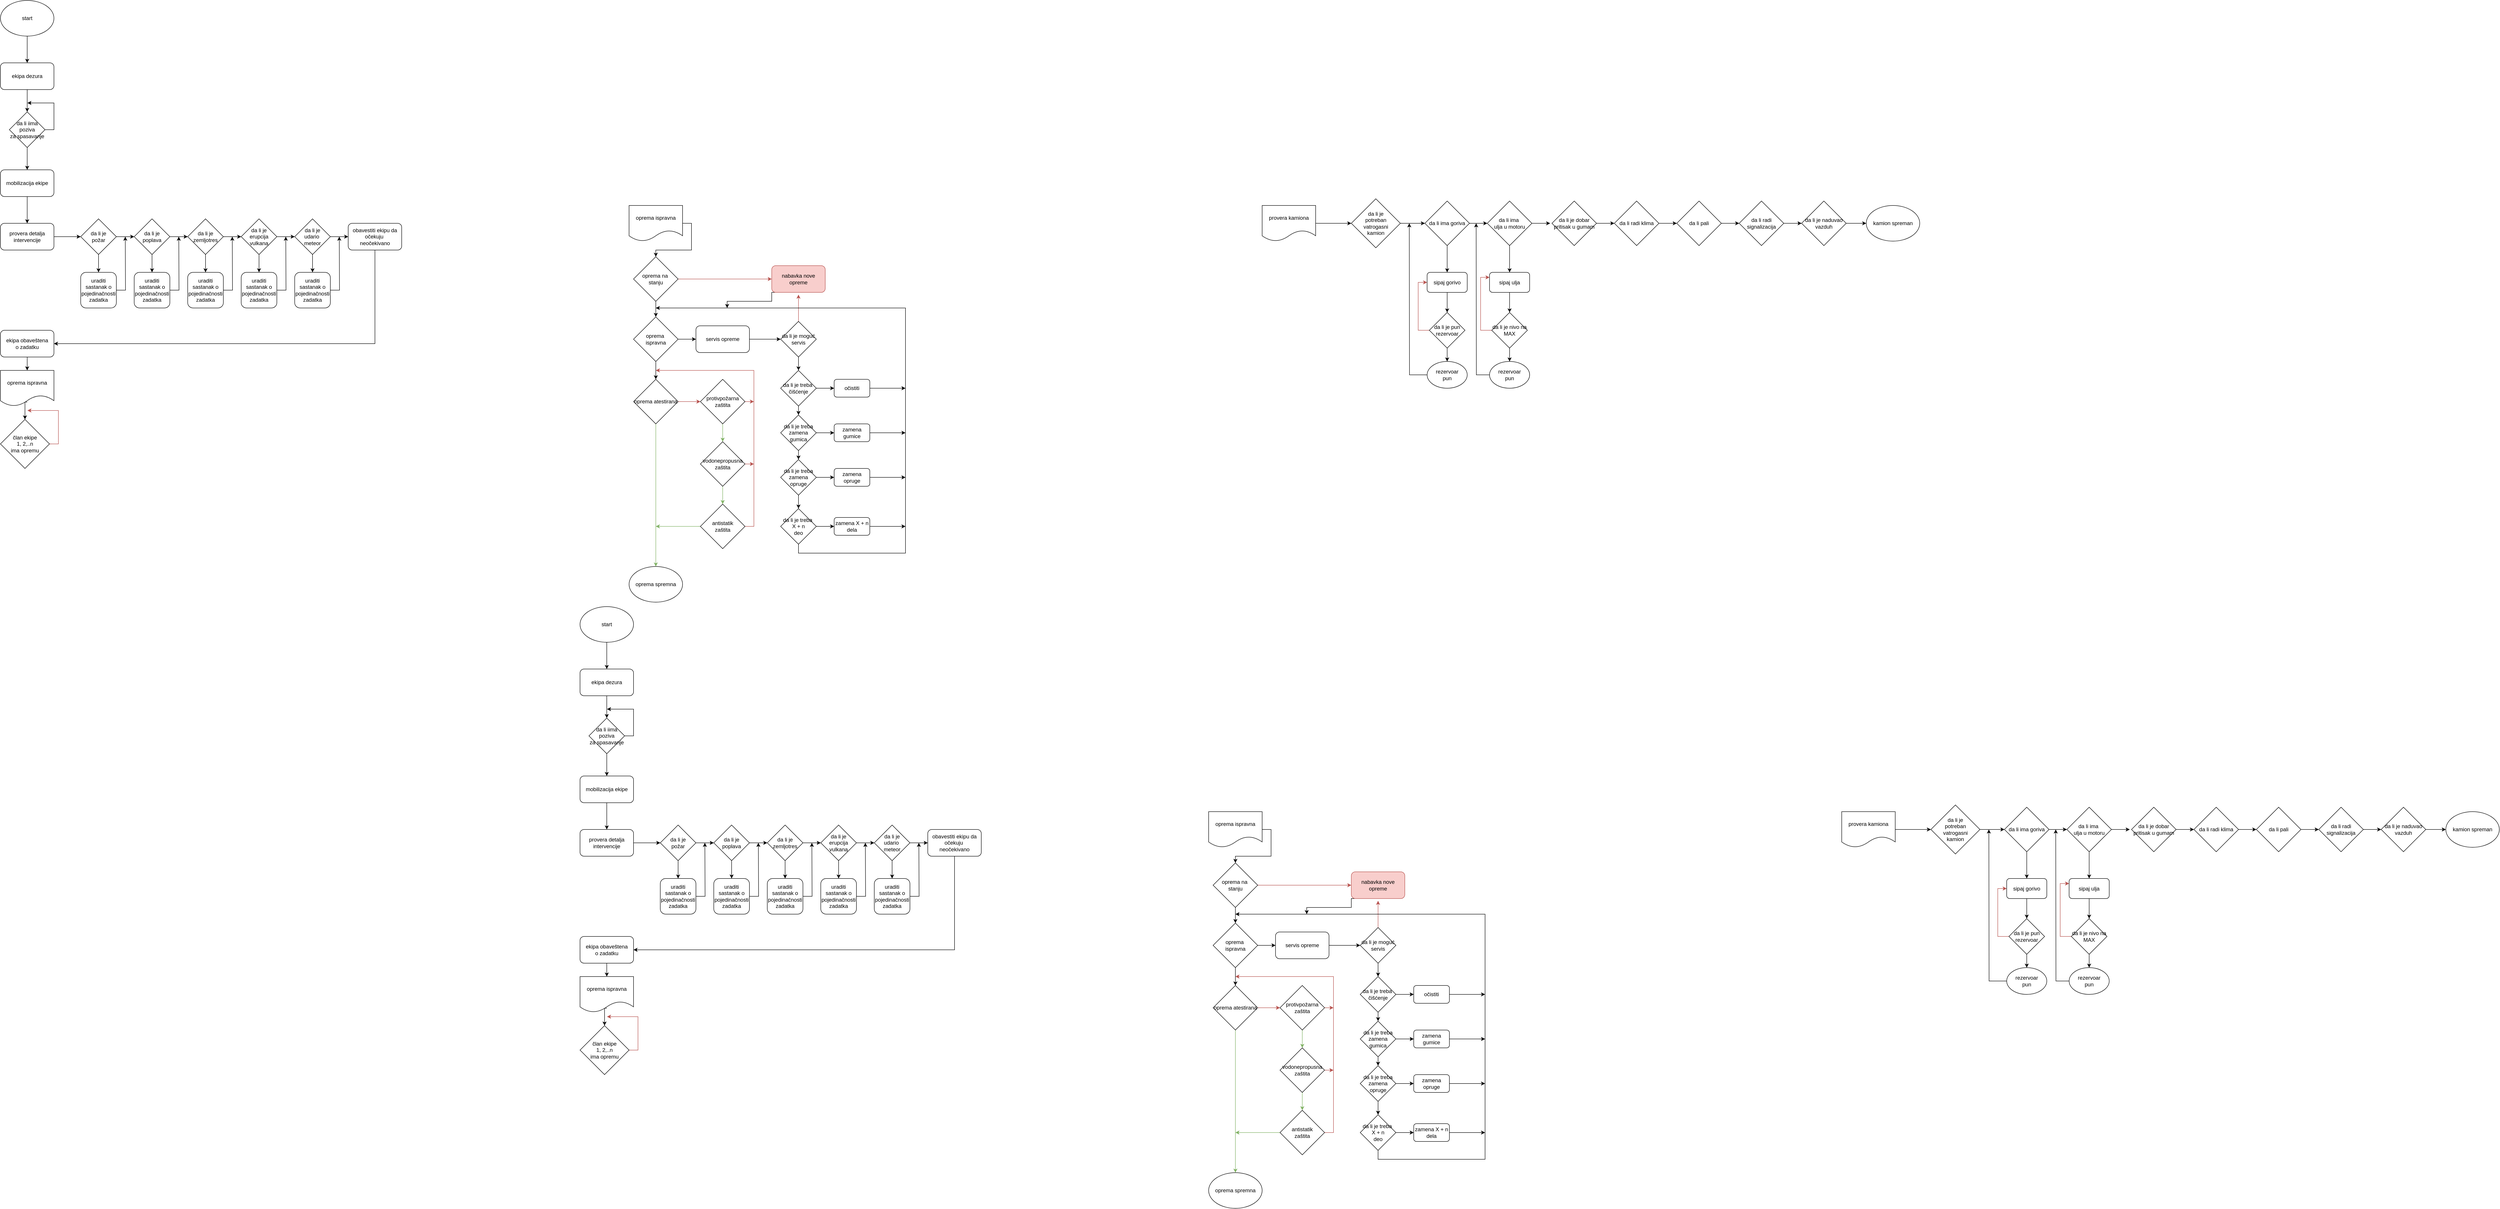 <mxfile version="24.7.17">
  <diagram name="Page-1" id="FRMjlxH65LqtXLmiEOrE">
    <mxGraphModel dx="1687" dy="2029" grid="1" gridSize="10" guides="1" tooltips="1" connect="1" arrows="1" fold="1" page="1" pageScale="1" pageWidth="850" pageHeight="1100" math="0" shadow="0">
      <root>
        <mxCell id="0" />
        <mxCell id="1" parent="0" />
        <mxCell id="nbfr8xlKrn3ljvIZ1F1--9" style="edgeStyle=orthogonalEdgeStyle;rounded=0;orthogonalLoop=1;jettySize=auto;html=1;exitX=0.5;exitY=1;exitDx=0;exitDy=0;entryX=0.5;entryY=0;entryDx=0;entryDy=0;" edge="1" parent="1" source="66Gw3tGfQid-esu5kcbm-1" target="66Gw3tGfQid-esu5kcbm-8">
          <mxGeometry relative="1" as="geometry" />
        </mxCell>
        <mxCell id="66Gw3tGfQid-esu5kcbm-1" value="start" style="ellipse;whiteSpace=wrap;html=1;" parent="1" vertex="1">
          <mxGeometry x="100" y="-1050" width="120" height="80" as="geometry" />
        </mxCell>
        <mxCell id="66Gw3tGfQid-esu5kcbm-13" style="edgeStyle=orthogonalEdgeStyle;rounded=0;orthogonalLoop=1;jettySize=auto;html=1;exitX=0.5;exitY=1;exitDx=0;exitDy=0;entryX=0.5;entryY=0;entryDx=0;entryDy=0;" parent="1" source="66Gw3tGfQid-esu5kcbm-8" target="66Gw3tGfQid-esu5kcbm-10" edge="1">
          <mxGeometry relative="1" as="geometry" />
        </mxCell>
        <mxCell id="66Gw3tGfQid-esu5kcbm-8" value="ekipa dezura" style="rounded=1;whiteSpace=wrap;html=1;" parent="1" vertex="1">
          <mxGeometry x="100" y="-910" width="120" height="60" as="geometry" />
        </mxCell>
        <mxCell id="66Gw3tGfQid-esu5kcbm-15" style="edgeStyle=orthogonalEdgeStyle;rounded=0;orthogonalLoop=1;jettySize=auto;html=1;exitX=1;exitY=0.5;exitDx=0;exitDy=0;" parent="1" source="66Gw3tGfQid-esu5kcbm-10" edge="1">
          <mxGeometry relative="1" as="geometry">
            <mxPoint x="160" y="-820" as="targetPoint" />
          </mxGeometry>
        </mxCell>
        <mxCell id="66Gw3tGfQid-esu5kcbm-16" style="edgeStyle=orthogonalEdgeStyle;rounded=0;orthogonalLoop=1;jettySize=auto;html=1;exitX=0.5;exitY=1;exitDx=0;exitDy=0;entryX=0.5;entryY=0;entryDx=0;entryDy=0;" parent="1" source="66Gw3tGfQid-esu5kcbm-10" target="66Gw3tGfQid-esu5kcbm-11" edge="1">
          <mxGeometry relative="1" as="geometry" />
        </mxCell>
        <mxCell id="66Gw3tGfQid-esu5kcbm-10" value="da li iima poziva&lt;div&gt;za spasavanje&lt;/div&gt;" style="rhombus;whiteSpace=wrap;html=1;" parent="1" vertex="1">
          <mxGeometry x="120" y="-800" width="80" height="80" as="geometry" />
        </mxCell>
        <mxCell id="nbfr8xlKrn3ljvIZ1F1--10" style="edgeStyle=orthogonalEdgeStyle;rounded=0;orthogonalLoop=1;jettySize=auto;html=1;exitX=0.5;exitY=1;exitDx=0;exitDy=0;entryX=0.5;entryY=0;entryDx=0;entryDy=0;" edge="1" parent="1" source="66Gw3tGfQid-esu5kcbm-11" target="66Gw3tGfQid-esu5kcbm-18">
          <mxGeometry relative="1" as="geometry" />
        </mxCell>
        <mxCell id="66Gw3tGfQid-esu5kcbm-11" value="mobilizacija ekipe" style="rounded=1;whiteSpace=wrap;html=1;" parent="1" vertex="1">
          <mxGeometry x="100" y="-670" width="120" height="60" as="geometry" />
        </mxCell>
        <mxCell id="66Gw3tGfQid-esu5kcbm-31" style="edgeStyle=orthogonalEdgeStyle;rounded=0;orthogonalLoop=1;jettySize=auto;html=1;exitX=1;exitY=0.5;exitDx=0;exitDy=0;entryX=0;entryY=0.5;entryDx=0;entryDy=0;" parent="1" source="66Gw3tGfQid-esu5kcbm-17" target="66Gw3tGfQid-esu5kcbm-19" edge="1">
          <mxGeometry relative="1" as="geometry" />
        </mxCell>
        <mxCell id="66Gw3tGfQid-esu5kcbm-40" style="edgeStyle=orthogonalEdgeStyle;rounded=0;orthogonalLoop=1;jettySize=auto;html=1;exitX=0.5;exitY=1;exitDx=0;exitDy=0;entryX=0.5;entryY=0;entryDx=0;entryDy=0;" parent="1" source="66Gw3tGfQid-esu5kcbm-17" target="66Gw3tGfQid-esu5kcbm-28" edge="1">
          <mxGeometry relative="1" as="geometry" />
        </mxCell>
        <mxCell id="66Gw3tGfQid-esu5kcbm-17" value="da li je&lt;div&gt;požar&lt;/div&gt;" style="rhombus;whiteSpace=wrap;html=1;" parent="1" vertex="1">
          <mxGeometry x="280" y="-560" width="80" height="80" as="geometry" />
        </mxCell>
        <mxCell id="66Gw3tGfQid-esu5kcbm-30" style="edgeStyle=orthogonalEdgeStyle;rounded=0;orthogonalLoop=1;jettySize=auto;html=1;exitX=1;exitY=0.5;exitDx=0;exitDy=0;" parent="1" source="66Gw3tGfQid-esu5kcbm-18" target="66Gw3tGfQid-esu5kcbm-17" edge="1">
          <mxGeometry relative="1" as="geometry" />
        </mxCell>
        <mxCell id="66Gw3tGfQid-esu5kcbm-18" value="provera detalja&lt;div&gt;intervencije&lt;/div&gt;" style="rounded=1;whiteSpace=wrap;html=1;" parent="1" vertex="1">
          <mxGeometry x="100" y="-550" width="120" height="60" as="geometry" />
        </mxCell>
        <mxCell id="66Gw3tGfQid-esu5kcbm-32" style="edgeStyle=orthogonalEdgeStyle;rounded=0;orthogonalLoop=1;jettySize=auto;html=1;exitX=1;exitY=0.5;exitDx=0;exitDy=0;entryX=0;entryY=0.5;entryDx=0;entryDy=0;" parent="1" source="66Gw3tGfQid-esu5kcbm-19" target="66Gw3tGfQid-esu5kcbm-20" edge="1">
          <mxGeometry relative="1" as="geometry" />
        </mxCell>
        <mxCell id="66Gw3tGfQid-esu5kcbm-41" style="edgeStyle=orthogonalEdgeStyle;rounded=0;orthogonalLoop=1;jettySize=auto;html=1;exitX=0.5;exitY=1;exitDx=0;exitDy=0;entryX=0.5;entryY=0;entryDx=0;entryDy=0;" parent="1" source="66Gw3tGfQid-esu5kcbm-19" target="66Gw3tGfQid-esu5kcbm-36" edge="1">
          <mxGeometry relative="1" as="geometry" />
        </mxCell>
        <mxCell id="66Gw3tGfQid-esu5kcbm-19" value="da li je&lt;div&gt;poplava&lt;/div&gt;" style="rhombus;whiteSpace=wrap;html=1;" parent="1" vertex="1">
          <mxGeometry x="400" y="-560" width="80" height="80" as="geometry" />
        </mxCell>
        <mxCell id="66Gw3tGfQid-esu5kcbm-33" style="edgeStyle=orthogonalEdgeStyle;rounded=0;orthogonalLoop=1;jettySize=auto;html=1;exitX=1;exitY=0.5;exitDx=0;exitDy=0;entryX=0;entryY=0.5;entryDx=0;entryDy=0;" parent="1" source="66Gw3tGfQid-esu5kcbm-20" target="66Gw3tGfQid-esu5kcbm-21" edge="1">
          <mxGeometry relative="1" as="geometry" />
        </mxCell>
        <mxCell id="66Gw3tGfQid-esu5kcbm-42" style="edgeStyle=orthogonalEdgeStyle;rounded=0;orthogonalLoop=1;jettySize=auto;html=1;exitX=0.5;exitY=1;exitDx=0;exitDy=0;entryX=0.5;entryY=0;entryDx=0;entryDy=0;" parent="1" source="66Gw3tGfQid-esu5kcbm-20" target="66Gw3tGfQid-esu5kcbm-37" edge="1">
          <mxGeometry relative="1" as="geometry" />
        </mxCell>
        <mxCell id="66Gw3tGfQid-esu5kcbm-20" value="da li je&lt;div&gt;zemljotres&lt;/div&gt;" style="rhombus;whiteSpace=wrap;html=1;" parent="1" vertex="1">
          <mxGeometry x="520" y="-560" width="80" height="80" as="geometry" />
        </mxCell>
        <mxCell id="66Gw3tGfQid-esu5kcbm-34" style="edgeStyle=orthogonalEdgeStyle;rounded=0;orthogonalLoop=1;jettySize=auto;html=1;exitX=1;exitY=0.5;exitDx=0;exitDy=0;entryX=0;entryY=0.5;entryDx=0;entryDy=0;" parent="1" source="66Gw3tGfQid-esu5kcbm-21" target="66Gw3tGfQid-esu5kcbm-22" edge="1">
          <mxGeometry relative="1" as="geometry" />
        </mxCell>
        <mxCell id="66Gw3tGfQid-esu5kcbm-43" style="edgeStyle=orthogonalEdgeStyle;rounded=0;orthogonalLoop=1;jettySize=auto;html=1;exitX=0.5;exitY=1;exitDx=0;exitDy=0;entryX=0.5;entryY=0;entryDx=0;entryDy=0;" parent="1" source="66Gw3tGfQid-esu5kcbm-21" target="66Gw3tGfQid-esu5kcbm-38" edge="1">
          <mxGeometry relative="1" as="geometry" />
        </mxCell>
        <mxCell id="66Gw3tGfQid-esu5kcbm-21" value="da li je&lt;div&gt;erupcija&lt;/div&gt;&lt;div&gt;vulkana&lt;/div&gt;" style="rhombus;whiteSpace=wrap;html=1;" parent="1" vertex="1">
          <mxGeometry x="640" y="-560" width="80" height="80" as="geometry" />
        </mxCell>
        <mxCell id="66Gw3tGfQid-esu5kcbm-35" style="edgeStyle=orthogonalEdgeStyle;rounded=0;orthogonalLoop=1;jettySize=auto;html=1;exitX=1;exitY=0.5;exitDx=0;exitDy=0;entryX=0;entryY=0.5;entryDx=0;entryDy=0;" parent="1" source="66Gw3tGfQid-esu5kcbm-22" target="66Gw3tGfQid-esu5kcbm-29" edge="1">
          <mxGeometry relative="1" as="geometry" />
        </mxCell>
        <mxCell id="66Gw3tGfQid-esu5kcbm-44" style="edgeStyle=orthogonalEdgeStyle;rounded=0;orthogonalLoop=1;jettySize=auto;html=1;exitX=0.5;exitY=1;exitDx=0;exitDy=0;entryX=0.5;entryY=0;entryDx=0;entryDy=0;" parent="1" source="66Gw3tGfQid-esu5kcbm-22" target="66Gw3tGfQid-esu5kcbm-39" edge="1">
          <mxGeometry relative="1" as="geometry" />
        </mxCell>
        <mxCell id="66Gw3tGfQid-esu5kcbm-22" value="da li je&lt;div&gt;udario&amp;nbsp;&lt;/div&gt;&lt;div&gt;meteor&lt;/div&gt;" style="rhombus;whiteSpace=wrap;html=1;" parent="1" vertex="1">
          <mxGeometry x="760" y="-560" width="80" height="80" as="geometry" />
        </mxCell>
        <mxCell id="IQwHB2YpEbQMh792aqkD-2" style="edgeStyle=orthogonalEdgeStyle;rounded=0;orthogonalLoop=1;jettySize=auto;html=1;exitX=1;exitY=0.5;exitDx=0;exitDy=0;" parent="1" source="66Gw3tGfQid-esu5kcbm-28" edge="1">
          <mxGeometry relative="1" as="geometry">
            <mxPoint x="380" y="-520" as="targetPoint" />
          </mxGeometry>
        </mxCell>
        <mxCell id="66Gw3tGfQid-esu5kcbm-28" value="uraditi sastanak o pojedinačnosti zadatka" style="rounded=1;whiteSpace=wrap;html=1;" parent="1" vertex="1">
          <mxGeometry x="280" y="-440" width="80" height="80" as="geometry" />
        </mxCell>
        <mxCell id="66Gw3tGfQid-esu5kcbm-46" style="edgeStyle=orthogonalEdgeStyle;rounded=0;orthogonalLoop=1;jettySize=auto;html=1;exitX=0.5;exitY=1;exitDx=0;exitDy=0;entryX=1;entryY=0.5;entryDx=0;entryDy=0;" parent="1" source="66Gw3tGfQid-esu5kcbm-29" target="66Gw3tGfQid-esu5kcbm-45" edge="1">
          <mxGeometry relative="1" as="geometry" />
        </mxCell>
        <mxCell id="66Gw3tGfQid-esu5kcbm-29" value="obavestiti ekipu da&lt;div&gt;očekuju&amp;nbsp;&lt;/div&gt;&lt;div&gt;neočekivano&lt;/div&gt;" style="rounded=1;whiteSpace=wrap;html=1;" parent="1" vertex="1">
          <mxGeometry x="880" y="-550" width="120" height="60" as="geometry" />
        </mxCell>
        <mxCell id="IQwHB2YpEbQMh792aqkD-3" style="edgeStyle=orthogonalEdgeStyle;rounded=0;orthogonalLoop=1;jettySize=auto;html=1;exitX=1;exitY=0.5;exitDx=0;exitDy=0;" parent="1" source="66Gw3tGfQid-esu5kcbm-36" edge="1">
          <mxGeometry relative="1" as="geometry">
            <mxPoint x="500" y="-520" as="targetPoint" />
          </mxGeometry>
        </mxCell>
        <mxCell id="66Gw3tGfQid-esu5kcbm-36" value="uraditi sastanak o pojedinačnosti zadatka" style="rounded=1;whiteSpace=wrap;html=1;" parent="1" vertex="1">
          <mxGeometry x="400" y="-440" width="80" height="80" as="geometry" />
        </mxCell>
        <mxCell id="IQwHB2YpEbQMh792aqkD-4" style="edgeStyle=orthogonalEdgeStyle;rounded=0;orthogonalLoop=1;jettySize=auto;html=1;exitX=1;exitY=0.5;exitDx=0;exitDy=0;" parent="1" source="66Gw3tGfQid-esu5kcbm-37" edge="1">
          <mxGeometry relative="1" as="geometry">
            <mxPoint x="620" y="-520" as="targetPoint" />
          </mxGeometry>
        </mxCell>
        <mxCell id="66Gw3tGfQid-esu5kcbm-37" value="uraditi sastanak o pojedinačnosti zadatka" style="rounded=1;whiteSpace=wrap;html=1;" parent="1" vertex="1">
          <mxGeometry x="520" y="-440" width="80" height="80" as="geometry" />
        </mxCell>
        <mxCell id="IQwHB2YpEbQMh792aqkD-5" style="edgeStyle=orthogonalEdgeStyle;rounded=0;orthogonalLoop=1;jettySize=auto;html=1;exitX=1;exitY=0.5;exitDx=0;exitDy=0;" parent="1" source="66Gw3tGfQid-esu5kcbm-38" edge="1">
          <mxGeometry relative="1" as="geometry">
            <mxPoint x="740" y="-520" as="targetPoint" />
          </mxGeometry>
        </mxCell>
        <mxCell id="66Gw3tGfQid-esu5kcbm-38" value="uraditi sastanak o pojedinačnosti zadatka" style="rounded=1;whiteSpace=wrap;html=1;" parent="1" vertex="1">
          <mxGeometry x="640" y="-440" width="80" height="80" as="geometry" />
        </mxCell>
        <mxCell id="IQwHB2YpEbQMh792aqkD-6" style="edgeStyle=orthogonalEdgeStyle;rounded=0;orthogonalLoop=1;jettySize=auto;html=1;exitX=1;exitY=0.5;exitDx=0;exitDy=0;" parent="1" source="66Gw3tGfQid-esu5kcbm-39" edge="1">
          <mxGeometry relative="1" as="geometry">
            <mxPoint x="860" y="-520" as="targetPoint" />
          </mxGeometry>
        </mxCell>
        <mxCell id="66Gw3tGfQid-esu5kcbm-39" value="uraditi sastanak o pojedinačnosti zadatka" style="rounded=1;whiteSpace=wrap;html=1;" parent="1" vertex="1">
          <mxGeometry x="760" y="-440" width="80" height="80" as="geometry" />
        </mxCell>
        <mxCell id="IQwHB2YpEbQMh792aqkD-8" style="edgeStyle=orthogonalEdgeStyle;rounded=0;orthogonalLoop=1;jettySize=auto;html=1;exitX=0.5;exitY=1;exitDx=0;exitDy=0;entryX=0.5;entryY=0;entryDx=0;entryDy=0;" parent="1" source="66Gw3tGfQid-esu5kcbm-45" edge="1">
          <mxGeometry relative="1" as="geometry">
            <mxPoint x="160" y="-220" as="targetPoint" />
          </mxGeometry>
        </mxCell>
        <mxCell id="66Gw3tGfQid-esu5kcbm-45" value="ekipa obaveštena&lt;div&gt;o zadatku&lt;/div&gt;" style="rounded=1;whiteSpace=wrap;html=1;" parent="1" vertex="1">
          <mxGeometry x="100" y="-310" width="120" height="60" as="geometry" />
        </mxCell>
        <mxCell id="IQwHB2YpEbQMh792aqkD-67" style="edgeStyle=orthogonalEdgeStyle;rounded=0;orthogonalLoop=1;jettySize=auto;html=1;exitX=1;exitY=0.5;exitDx=0;exitDy=0;fillColor=#f8cecc;strokeColor=#b85450;" parent="1" source="IQwHB2YpEbQMh792aqkD-9" edge="1">
          <mxGeometry relative="1" as="geometry">
            <mxPoint x="160" y="-130" as="targetPoint" />
          </mxGeometry>
        </mxCell>
        <mxCell id="IQwHB2YpEbQMh792aqkD-9" value="član ekipe&lt;div&gt;1, 2,..n&lt;/div&gt;&lt;div&gt;ima opremu&lt;/div&gt;" style="rhombus;whiteSpace=wrap;html=1;" parent="1" vertex="1">
          <mxGeometry x="100" y="-110" width="110" height="110" as="geometry" />
        </mxCell>
        <mxCell id="IQwHB2YpEbQMh792aqkD-46" style="edgeStyle=orthogonalEdgeStyle;rounded=0;orthogonalLoop=1;jettySize=auto;html=1;exitX=1;exitY=0.5;exitDx=0;exitDy=0;" parent="1" source="IQwHB2YpEbQMh792aqkD-10" target="IQwHB2YpEbQMh792aqkD-11" edge="1">
          <mxGeometry relative="1" as="geometry" />
        </mxCell>
        <mxCell id="IQwHB2YpEbQMh792aqkD-10" value="oprema ispravna" style="shape=document;whiteSpace=wrap;html=1;boundedLbl=1;" parent="1" vertex="1">
          <mxGeometry x="1510" y="-590" width="120" height="80" as="geometry" />
        </mxCell>
        <mxCell id="IQwHB2YpEbQMh792aqkD-33" style="edgeStyle=orthogonalEdgeStyle;rounded=0;orthogonalLoop=1;jettySize=auto;html=1;exitX=0.5;exitY=1;exitDx=0;exitDy=0;entryX=0.5;entryY=0;entryDx=0;entryDy=0;" parent="1" source="IQwHB2YpEbQMh792aqkD-11" target="IQwHB2YpEbQMh792aqkD-13" edge="1">
          <mxGeometry relative="1" as="geometry" />
        </mxCell>
        <mxCell id="IQwHB2YpEbQMh792aqkD-43" style="edgeStyle=orthogonalEdgeStyle;rounded=0;orthogonalLoop=1;jettySize=auto;html=1;exitX=1;exitY=0.5;exitDx=0;exitDy=0;entryX=0;entryY=0.5;entryDx=0;entryDy=0;fillColor=#f8cecc;strokeColor=#b85450;" parent="1" source="IQwHB2YpEbQMh792aqkD-11" target="IQwHB2YpEbQMh792aqkD-12" edge="1">
          <mxGeometry relative="1" as="geometry" />
        </mxCell>
        <mxCell id="IQwHB2YpEbQMh792aqkD-11" value="oprema na&amp;nbsp;&lt;div&gt;stanju&lt;/div&gt;" style="rhombus;whiteSpace=wrap;html=1;" parent="1" vertex="1">
          <mxGeometry x="1520" y="-475" width="100" height="100" as="geometry" />
        </mxCell>
        <mxCell id="IQwHB2YpEbQMh792aqkD-45" style="edgeStyle=orthogonalEdgeStyle;rounded=0;orthogonalLoop=1;jettySize=auto;html=1;exitX=0.5;exitY=1;exitDx=0;exitDy=0;" parent="1" source="IQwHB2YpEbQMh792aqkD-12" edge="1">
          <mxGeometry relative="1" as="geometry">
            <mxPoint x="1730" y="-360" as="targetPoint" />
            <Array as="points">
              <mxPoint x="1830" y="-395" />
              <mxPoint x="1830" y="-375" />
              <mxPoint x="1730" y="-375" />
            </Array>
          </mxGeometry>
        </mxCell>
        <mxCell id="IQwHB2YpEbQMh792aqkD-12" value="nabavka nove opreme" style="rounded=1;whiteSpace=wrap;html=1;fillColor=#f8cecc;strokeColor=#b85450;" parent="1" vertex="1">
          <mxGeometry x="1830" y="-455" width="120" height="60" as="geometry" />
        </mxCell>
        <mxCell id="IQwHB2YpEbQMh792aqkD-42" style="edgeStyle=orthogonalEdgeStyle;rounded=0;orthogonalLoop=1;jettySize=auto;html=1;exitX=1;exitY=0.5;exitDx=0;exitDy=0;entryX=0;entryY=0.5;entryDx=0;entryDy=0;" parent="1" source="IQwHB2YpEbQMh792aqkD-13" target="IQwHB2YpEbQMh792aqkD-14" edge="1">
          <mxGeometry relative="1" as="geometry" />
        </mxCell>
        <mxCell id="IQwHB2YpEbQMh792aqkD-55" style="edgeStyle=orthogonalEdgeStyle;rounded=0;orthogonalLoop=1;jettySize=auto;html=1;exitX=0.5;exitY=1;exitDx=0;exitDy=0;entryX=0.5;entryY=0;entryDx=0;entryDy=0;" parent="1" source="IQwHB2YpEbQMh792aqkD-13" target="IQwHB2YpEbQMh792aqkD-49" edge="1">
          <mxGeometry relative="1" as="geometry" />
        </mxCell>
        <mxCell id="IQwHB2YpEbQMh792aqkD-13" value="oprema&amp;nbsp;&lt;div&gt;ispravna&lt;/div&gt;" style="rhombus;whiteSpace=wrap;html=1;" parent="1" vertex="1">
          <mxGeometry x="1520" y="-340" width="100" height="100" as="geometry" />
        </mxCell>
        <mxCell id="IQwHB2YpEbQMh792aqkD-41" style="edgeStyle=orthogonalEdgeStyle;rounded=0;orthogonalLoop=1;jettySize=auto;html=1;exitX=1;exitY=0.5;exitDx=0;exitDy=0;entryX=0;entryY=0.5;entryDx=0;entryDy=0;" parent="1" source="IQwHB2YpEbQMh792aqkD-14" target="IQwHB2YpEbQMh792aqkD-15" edge="1">
          <mxGeometry relative="1" as="geometry" />
        </mxCell>
        <mxCell id="IQwHB2YpEbQMh792aqkD-14" value="servis opreme" style="rounded=1;whiteSpace=wrap;html=1;" parent="1" vertex="1">
          <mxGeometry x="1660" y="-320" width="120" height="60" as="geometry" />
        </mxCell>
        <mxCell id="IQwHB2YpEbQMh792aqkD-20" style="edgeStyle=orthogonalEdgeStyle;rounded=0;orthogonalLoop=1;jettySize=auto;html=1;exitX=0.5;exitY=1;exitDx=0;exitDy=0;entryX=0.5;entryY=0;entryDx=0;entryDy=0;" parent="1" source="IQwHB2YpEbQMh792aqkD-15" target="IQwHB2YpEbQMh792aqkD-19" edge="1">
          <mxGeometry relative="1" as="geometry" />
        </mxCell>
        <mxCell id="IQwHB2YpEbQMh792aqkD-40" style="edgeStyle=orthogonalEdgeStyle;rounded=0;orthogonalLoop=1;jettySize=auto;html=1;exitX=0.5;exitY=0;exitDx=0;exitDy=0;fillColor=#f8cecc;strokeColor=#b85450;" parent="1" source="IQwHB2YpEbQMh792aqkD-15" edge="1">
          <mxGeometry relative="1" as="geometry">
            <mxPoint x="1890" y="-390" as="targetPoint" />
          </mxGeometry>
        </mxCell>
        <mxCell id="IQwHB2YpEbQMh792aqkD-15" value="da li je moguć&lt;div&gt;servis&lt;/div&gt;" style="rhombus;whiteSpace=wrap;html=1;" parent="1" vertex="1">
          <mxGeometry x="1850" y="-330" width="80" height="80" as="geometry" />
        </mxCell>
        <mxCell id="IQwHB2YpEbQMh792aqkD-22" style="edgeStyle=orthogonalEdgeStyle;rounded=0;orthogonalLoop=1;jettySize=auto;html=1;exitX=0.5;exitY=1;exitDx=0;exitDy=0;entryX=0.5;entryY=0;entryDx=0;entryDy=0;" parent="1" source="IQwHB2YpEbQMh792aqkD-16" target="IQwHB2YpEbQMh792aqkD-17" edge="1">
          <mxGeometry relative="1" as="geometry" />
        </mxCell>
        <mxCell id="IQwHB2YpEbQMh792aqkD-31" style="edgeStyle=orthogonalEdgeStyle;rounded=0;orthogonalLoop=1;jettySize=auto;html=1;exitX=1;exitY=0.5;exitDx=0;exitDy=0;" parent="1" source="IQwHB2YpEbQMh792aqkD-16" target="IQwHB2YpEbQMh792aqkD-27" edge="1">
          <mxGeometry relative="1" as="geometry" />
        </mxCell>
        <mxCell id="IQwHB2YpEbQMh792aqkD-16" value="da li je treba zamena gumica" style="rhombus;whiteSpace=wrap;html=1;" parent="1" vertex="1">
          <mxGeometry x="1850" y="-120" width="80" height="80" as="geometry" />
        </mxCell>
        <mxCell id="IQwHB2YpEbQMh792aqkD-23" style="edgeStyle=orthogonalEdgeStyle;rounded=0;orthogonalLoop=1;jettySize=auto;html=1;exitX=0.5;exitY=1;exitDx=0;exitDy=0;entryX=0.5;entryY=0;entryDx=0;entryDy=0;" parent="1" source="IQwHB2YpEbQMh792aqkD-17" target="IQwHB2YpEbQMh792aqkD-18" edge="1">
          <mxGeometry relative="1" as="geometry" />
        </mxCell>
        <mxCell id="IQwHB2YpEbQMh792aqkD-30" style="edgeStyle=orthogonalEdgeStyle;rounded=0;orthogonalLoop=1;jettySize=auto;html=1;exitX=1;exitY=0.5;exitDx=0;exitDy=0;entryX=0;entryY=0.5;entryDx=0;entryDy=0;" parent="1" source="IQwHB2YpEbQMh792aqkD-17" target="IQwHB2YpEbQMh792aqkD-26" edge="1">
          <mxGeometry relative="1" as="geometry" />
        </mxCell>
        <mxCell id="IQwHB2YpEbQMh792aqkD-17" value="da li je treba zamena&lt;div&gt;opruge&lt;/div&gt;" style="rhombus;whiteSpace=wrap;html=1;" parent="1" vertex="1">
          <mxGeometry x="1850" y="-20" width="80" height="80" as="geometry" />
        </mxCell>
        <mxCell id="IQwHB2YpEbQMh792aqkD-29" style="edgeStyle=orthogonalEdgeStyle;rounded=0;orthogonalLoop=1;jettySize=auto;html=1;exitX=1;exitY=0.5;exitDx=0;exitDy=0;entryX=0;entryY=0.5;entryDx=0;entryDy=0;" parent="1" source="IQwHB2YpEbQMh792aqkD-18" target="IQwHB2YpEbQMh792aqkD-28" edge="1">
          <mxGeometry relative="1" as="geometry" />
        </mxCell>
        <mxCell id="IQwHB2YpEbQMh792aqkD-34" style="edgeStyle=orthogonalEdgeStyle;rounded=0;orthogonalLoop=1;jettySize=auto;html=1;exitX=0.5;exitY=1;exitDx=0;exitDy=0;" parent="1" source="IQwHB2YpEbQMh792aqkD-18" edge="1">
          <mxGeometry relative="1" as="geometry">
            <mxPoint x="1570" y="-360" as="targetPoint" />
            <Array as="points">
              <mxPoint x="1890" y="190" />
              <mxPoint x="2130" y="190" />
              <mxPoint x="2130" y="-360" />
              <mxPoint x="1570" y="-360" />
            </Array>
          </mxGeometry>
        </mxCell>
        <mxCell id="IQwHB2YpEbQMh792aqkD-18" value="da li je treba&amp;nbsp;&lt;div&gt;X + n&lt;/div&gt;&lt;div&gt;deo&lt;/div&gt;" style="rhombus;whiteSpace=wrap;html=1;" parent="1" vertex="1">
          <mxGeometry x="1850" y="90" width="80" height="80" as="geometry" />
        </mxCell>
        <mxCell id="IQwHB2YpEbQMh792aqkD-21" style="edgeStyle=orthogonalEdgeStyle;rounded=0;orthogonalLoop=1;jettySize=auto;html=1;exitX=0.5;exitY=1;exitDx=0;exitDy=0;entryX=0.5;entryY=0;entryDx=0;entryDy=0;" parent="1" source="IQwHB2YpEbQMh792aqkD-19" target="IQwHB2YpEbQMh792aqkD-16" edge="1">
          <mxGeometry relative="1" as="geometry" />
        </mxCell>
        <mxCell id="IQwHB2YpEbQMh792aqkD-32" style="edgeStyle=orthogonalEdgeStyle;rounded=0;orthogonalLoop=1;jettySize=auto;html=1;exitX=1;exitY=0.5;exitDx=0;exitDy=0;entryX=0;entryY=0.5;entryDx=0;entryDy=0;" parent="1" source="IQwHB2YpEbQMh792aqkD-19" target="IQwHB2YpEbQMh792aqkD-24" edge="1">
          <mxGeometry relative="1" as="geometry" />
        </mxCell>
        <mxCell id="IQwHB2YpEbQMh792aqkD-19" value="da li je treba&amp;nbsp;&lt;div&gt;čišćenje&lt;/div&gt;" style="rhombus;whiteSpace=wrap;html=1;" parent="1" vertex="1">
          <mxGeometry x="1850" y="-220" width="80" height="80" as="geometry" />
        </mxCell>
        <mxCell id="IQwHB2YpEbQMh792aqkD-39" style="edgeStyle=orthogonalEdgeStyle;rounded=0;orthogonalLoop=1;jettySize=auto;html=1;exitX=1;exitY=0.5;exitDx=0;exitDy=0;" parent="1" source="IQwHB2YpEbQMh792aqkD-24" edge="1">
          <mxGeometry relative="1" as="geometry">
            <mxPoint x="2130" y="-180" as="targetPoint" />
          </mxGeometry>
        </mxCell>
        <mxCell id="IQwHB2YpEbQMh792aqkD-24" value="očistiti" style="rounded=1;whiteSpace=wrap;html=1;" parent="1" vertex="1">
          <mxGeometry x="1970" y="-200" width="80" height="40" as="geometry" />
        </mxCell>
        <mxCell id="IQwHB2YpEbQMh792aqkD-36" style="edgeStyle=orthogonalEdgeStyle;rounded=0;orthogonalLoop=1;jettySize=auto;html=1;exitX=1;exitY=0.5;exitDx=0;exitDy=0;" parent="1" source="IQwHB2YpEbQMh792aqkD-26" edge="1">
          <mxGeometry relative="1" as="geometry">
            <mxPoint x="2130" y="20" as="targetPoint" />
          </mxGeometry>
        </mxCell>
        <mxCell id="IQwHB2YpEbQMh792aqkD-26" value="zamena opruge" style="rounded=1;whiteSpace=wrap;html=1;" parent="1" vertex="1">
          <mxGeometry x="1970" width="80" height="40" as="geometry" />
        </mxCell>
        <mxCell id="IQwHB2YpEbQMh792aqkD-37" style="edgeStyle=orthogonalEdgeStyle;rounded=0;orthogonalLoop=1;jettySize=auto;html=1;exitX=1;exitY=0.5;exitDx=0;exitDy=0;" parent="1" source="IQwHB2YpEbQMh792aqkD-27" edge="1">
          <mxGeometry relative="1" as="geometry">
            <mxPoint x="2130" y="-80" as="targetPoint" />
          </mxGeometry>
        </mxCell>
        <mxCell id="IQwHB2YpEbQMh792aqkD-27" value="zamena gumice" style="rounded=1;whiteSpace=wrap;html=1;" parent="1" vertex="1">
          <mxGeometry x="1970" y="-100" width="80" height="40" as="geometry" />
        </mxCell>
        <mxCell id="IQwHB2YpEbQMh792aqkD-35" style="edgeStyle=orthogonalEdgeStyle;rounded=0;orthogonalLoop=1;jettySize=auto;html=1;exitX=1;exitY=0.5;exitDx=0;exitDy=0;" parent="1" source="IQwHB2YpEbQMh792aqkD-28" edge="1">
          <mxGeometry relative="1" as="geometry">
            <mxPoint x="2130" y="130" as="targetPoint" />
          </mxGeometry>
        </mxCell>
        <mxCell id="IQwHB2YpEbQMh792aqkD-28" value="zamena X + n dela" style="rounded=1;whiteSpace=wrap;html=1;" parent="1" vertex="1">
          <mxGeometry x="1970" y="110" width="80" height="40" as="geometry" />
        </mxCell>
        <mxCell id="IQwHB2YpEbQMh792aqkD-47" value="oprema spremna" style="ellipse;whiteSpace=wrap;html=1;" parent="1" vertex="1">
          <mxGeometry x="1510" y="220" width="120" height="80" as="geometry" />
        </mxCell>
        <mxCell id="IQwHB2YpEbQMh792aqkD-54" style="edgeStyle=orthogonalEdgeStyle;rounded=0;orthogonalLoop=1;jettySize=auto;html=1;exitX=1;exitY=0.5;exitDx=0;exitDy=0;entryX=0;entryY=0.5;entryDx=0;entryDy=0;fillColor=#f8cecc;strokeColor=#b85450;" parent="1" source="IQwHB2YpEbQMh792aqkD-49" target="IQwHB2YpEbQMh792aqkD-50" edge="1">
          <mxGeometry relative="1" as="geometry" />
        </mxCell>
        <mxCell id="IQwHB2YpEbQMh792aqkD-58" style="edgeStyle=orthogonalEdgeStyle;rounded=0;orthogonalLoop=1;jettySize=auto;html=1;exitX=0.5;exitY=1;exitDx=0;exitDy=0;entryX=0.5;entryY=0;entryDx=0;entryDy=0;fillColor=#d5e8d4;strokeColor=#82b366;" parent="1" source="IQwHB2YpEbQMh792aqkD-49" target="IQwHB2YpEbQMh792aqkD-47" edge="1">
          <mxGeometry relative="1" as="geometry" />
        </mxCell>
        <mxCell id="IQwHB2YpEbQMh792aqkD-49" value="oprema atestirana" style="rhombus;whiteSpace=wrap;html=1;" parent="1" vertex="1">
          <mxGeometry x="1520" y="-200" width="100" height="100" as="geometry" />
        </mxCell>
        <mxCell id="IQwHB2YpEbQMh792aqkD-56" style="edgeStyle=orthogonalEdgeStyle;rounded=0;orthogonalLoop=1;jettySize=auto;html=1;exitX=0.5;exitY=1;exitDx=0;exitDy=0;entryX=0.5;entryY=0;entryDx=0;entryDy=0;fillColor=#d5e8d4;strokeColor=#82b366;" parent="1" source="IQwHB2YpEbQMh792aqkD-50" target="IQwHB2YpEbQMh792aqkD-51" edge="1">
          <mxGeometry relative="1" as="geometry" />
        </mxCell>
        <mxCell id="IQwHB2YpEbQMh792aqkD-63" style="edgeStyle=orthogonalEdgeStyle;rounded=0;orthogonalLoop=1;jettySize=auto;html=1;exitX=1;exitY=0.5;exitDx=0;exitDy=0;fillColor=#f8cecc;strokeColor=#b85450;" parent="1" source="IQwHB2YpEbQMh792aqkD-50" edge="1">
          <mxGeometry relative="1" as="geometry">
            <mxPoint x="1790" y="-150" as="targetPoint" />
          </mxGeometry>
        </mxCell>
        <mxCell id="IQwHB2YpEbQMh792aqkD-50" value="protivpožarna&lt;div&gt;zaštita&lt;/div&gt;" style="rhombus;whiteSpace=wrap;html=1;" parent="1" vertex="1">
          <mxGeometry x="1670" y="-200" width="100" height="100" as="geometry" />
        </mxCell>
        <mxCell id="IQwHB2YpEbQMh792aqkD-57" style="edgeStyle=orthogonalEdgeStyle;rounded=0;orthogonalLoop=1;jettySize=auto;html=1;exitX=0.5;exitY=1;exitDx=0;exitDy=0;entryX=0.5;entryY=0;entryDx=0;entryDy=0;fillColor=#d5e8d4;strokeColor=#82b366;" parent="1" source="IQwHB2YpEbQMh792aqkD-51" target="IQwHB2YpEbQMh792aqkD-53" edge="1">
          <mxGeometry relative="1" as="geometry" />
        </mxCell>
        <mxCell id="IQwHB2YpEbQMh792aqkD-62" style="edgeStyle=orthogonalEdgeStyle;rounded=0;orthogonalLoop=1;jettySize=auto;html=1;exitX=1;exitY=0.5;exitDx=0;exitDy=0;fillColor=#f8cecc;strokeColor=#b85450;" parent="1" source="IQwHB2YpEbQMh792aqkD-51" edge="1">
          <mxGeometry relative="1" as="geometry">
            <mxPoint x="1790" y="-10" as="targetPoint" />
          </mxGeometry>
        </mxCell>
        <mxCell id="IQwHB2YpEbQMh792aqkD-51" value="vodonepropusna&lt;div&gt;zaštita&lt;/div&gt;" style="rhombus;whiteSpace=wrap;html=1;" parent="1" vertex="1">
          <mxGeometry x="1670" y="-60" width="100" height="100" as="geometry" />
        </mxCell>
        <mxCell id="IQwHB2YpEbQMh792aqkD-59" style="edgeStyle=orthogonalEdgeStyle;rounded=0;orthogonalLoop=1;jettySize=auto;html=1;exitX=0;exitY=0.5;exitDx=0;exitDy=0;fillColor=#d5e8d4;strokeColor=#82b366;" parent="1" source="IQwHB2YpEbQMh792aqkD-53" edge="1">
          <mxGeometry relative="1" as="geometry">
            <mxPoint x="1570" y="130" as="targetPoint" />
          </mxGeometry>
        </mxCell>
        <mxCell id="IQwHB2YpEbQMh792aqkD-60" style="edgeStyle=orthogonalEdgeStyle;rounded=0;orthogonalLoop=1;jettySize=auto;html=1;exitX=1;exitY=0.5;exitDx=0;exitDy=0;fillColor=#f8cecc;strokeColor=#b85450;" parent="1" source="IQwHB2YpEbQMh792aqkD-53" edge="1">
          <mxGeometry relative="1" as="geometry">
            <mxPoint x="1570" y="-220" as="targetPoint" />
            <Array as="points">
              <mxPoint x="1790" y="130" />
              <mxPoint x="1790" y="-220" />
            </Array>
          </mxGeometry>
        </mxCell>
        <mxCell id="IQwHB2YpEbQMh792aqkD-53" value="antistatik&lt;div&gt;zaštita&lt;/div&gt;" style="rhombus;whiteSpace=wrap;html=1;" parent="1" vertex="1">
          <mxGeometry x="1670" y="80" width="100" height="100" as="geometry" />
        </mxCell>
        <mxCell id="IQwHB2YpEbQMh792aqkD-66" style="edgeStyle=orthogonalEdgeStyle;rounded=0;orthogonalLoop=1;jettySize=auto;html=1;exitX=0.5;exitY=0.888;exitDx=0;exitDy=0;entryX=0.5;entryY=0;entryDx=0;entryDy=0;exitPerimeter=0;" parent="1" source="IQwHB2YpEbQMh792aqkD-65" target="IQwHB2YpEbQMh792aqkD-9" edge="1">
          <mxGeometry relative="1" as="geometry" />
        </mxCell>
        <mxCell id="IQwHB2YpEbQMh792aqkD-65" value="oprema ispravna" style="shape=document;whiteSpace=wrap;html=1;boundedLbl=1;" parent="1" vertex="1">
          <mxGeometry x="100" y="-220" width="120" height="80" as="geometry" />
        </mxCell>
        <mxCell id="IQwHB2YpEbQMh792aqkD-80" style="edgeStyle=orthogonalEdgeStyle;rounded=0;orthogonalLoop=1;jettySize=auto;html=1;exitX=1;exitY=0.5;exitDx=0;exitDy=0;entryX=0;entryY=0.5;entryDx=0;entryDy=0;" parent="1" source="IQwHB2YpEbQMh792aqkD-68" target="IQwHB2YpEbQMh792aqkD-70" edge="1">
          <mxGeometry relative="1" as="geometry" />
        </mxCell>
        <mxCell id="IQwHB2YpEbQMh792aqkD-68" value="provera kamiona" style="shape=document;whiteSpace=wrap;html=1;boundedLbl=1;" parent="1" vertex="1">
          <mxGeometry x="2930" y="-590" width="120" height="80" as="geometry" />
        </mxCell>
        <mxCell id="IQwHB2YpEbQMh792aqkD-81" style="edgeStyle=orthogonalEdgeStyle;rounded=0;orthogonalLoop=1;jettySize=auto;html=1;exitX=1;exitY=0.5;exitDx=0;exitDy=0;entryX=0;entryY=0.5;entryDx=0;entryDy=0;" parent="1" source="IQwHB2YpEbQMh792aqkD-70" target="IQwHB2YpEbQMh792aqkD-71" edge="1">
          <mxGeometry relative="1" as="geometry" />
        </mxCell>
        <mxCell id="IQwHB2YpEbQMh792aqkD-70" value="da li je&lt;div&gt;potreban&lt;/div&gt;&lt;div&gt;vatrogasni&lt;/div&gt;&lt;div&gt;kamion&lt;/div&gt;" style="rhombus;whiteSpace=wrap;html=1;" parent="1" vertex="1">
          <mxGeometry x="3130" y="-605" width="110" height="110" as="geometry" />
        </mxCell>
        <mxCell id="IQwHB2YpEbQMh792aqkD-82" style="edgeStyle=orthogonalEdgeStyle;rounded=0;orthogonalLoop=1;jettySize=auto;html=1;exitX=1;exitY=0.5;exitDx=0;exitDy=0;entryX=0;entryY=0.5;entryDx=0;entryDy=0;" parent="1" source="IQwHB2YpEbQMh792aqkD-71" target="IQwHB2YpEbQMh792aqkD-72" edge="1">
          <mxGeometry relative="1" as="geometry" />
        </mxCell>
        <mxCell id="IQwHB2YpEbQMh792aqkD-93" style="edgeStyle=orthogonalEdgeStyle;rounded=0;orthogonalLoop=1;jettySize=auto;html=1;exitX=0.5;exitY=1;exitDx=0;exitDy=0;entryX=0.5;entryY=0;entryDx=0;entryDy=0;" parent="1" source="IQwHB2YpEbQMh792aqkD-71" target="IQwHB2YpEbQMh792aqkD-90" edge="1">
          <mxGeometry relative="1" as="geometry" />
        </mxCell>
        <mxCell id="IQwHB2YpEbQMh792aqkD-71" value="da li ima goriva" style="rhombus;whiteSpace=wrap;html=1;" parent="1" vertex="1">
          <mxGeometry x="3295" y="-600" width="100" height="100" as="geometry" />
        </mxCell>
        <mxCell id="IQwHB2YpEbQMh792aqkD-83" style="edgeStyle=orthogonalEdgeStyle;rounded=0;orthogonalLoop=1;jettySize=auto;html=1;exitX=1;exitY=0.5;exitDx=0;exitDy=0;entryX=0;entryY=0.5;entryDx=0;entryDy=0;" parent="1" source="IQwHB2YpEbQMh792aqkD-72" edge="1">
          <mxGeometry relative="1" as="geometry">
            <mxPoint x="3576" y="-550" as="targetPoint" />
          </mxGeometry>
        </mxCell>
        <mxCell id="nbfr8xlKrn3ljvIZ1F1--4" style="edgeStyle=orthogonalEdgeStyle;rounded=0;orthogonalLoop=1;jettySize=auto;html=1;exitX=0.5;exitY=1;exitDx=0;exitDy=0;entryX=0.5;entryY=0;entryDx=0;entryDy=0;" edge="1" parent="1" source="IQwHB2YpEbQMh792aqkD-72" target="IQwHB2YpEbQMh792aqkD-91">
          <mxGeometry relative="1" as="geometry" />
        </mxCell>
        <mxCell id="IQwHB2YpEbQMh792aqkD-72" value="da li ima&amp;nbsp;&lt;div&gt;ulja u motoru&lt;/div&gt;" style="rhombus;whiteSpace=wrap;html=1;" parent="1" vertex="1">
          <mxGeometry x="3435" y="-600" width="100" height="100" as="geometry" />
        </mxCell>
        <mxCell id="IQwHB2YpEbQMh792aqkD-85" style="edgeStyle=orthogonalEdgeStyle;rounded=0;orthogonalLoop=1;jettySize=auto;html=1;exitX=1;exitY=0.5;exitDx=0;exitDy=0;entryX=0;entryY=0.5;entryDx=0;entryDy=0;" parent="1" source="IQwHB2YpEbQMh792aqkD-74" target="IQwHB2YpEbQMh792aqkD-75" edge="1">
          <mxGeometry relative="1" as="geometry" />
        </mxCell>
        <mxCell id="IQwHB2YpEbQMh792aqkD-74" value="da li je dobar&lt;div&gt;pritisak u gumam&lt;/div&gt;" style="rhombus;whiteSpace=wrap;html=1;" parent="1" vertex="1">
          <mxGeometry x="3580" y="-600" width="100" height="100" as="geometry" />
        </mxCell>
        <mxCell id="IQwHB2YpEbQMh792aqkD-86" style="edgeStyle=orthogonalEdgeStyle;rounded=0;orthogonalLoop=1;jettySize=auto;html=1;exitX=1;exitY=0.5;exitDx=0;exitDy=0;entryX=0;entryY=0.5;entryDx=0;entryDy=0;" parent="1" source="IQwHB2YpEbQMh792aqkD-75" target="IQwHB2YpEbQMh792aqkD-76" edge="1">
          <mxGeometry relative="1" as="geometry" />
        </mxCell>
        <mxCell id="IQwHB2YpEbQMh792aqkD-75" value="da li radi klima" style="rhombus;whiteSpace=wrap;html=1;" parent="1" vertex="1">
          <mxGeometry x="3720" y="-600" width="100" height="100" as="geometry" />
        </mxCell>
        <mxCell id="IQwHB2YpEbQMh792aqkD-87" style="edgeStyle=orthogonalEdgeStyle;rounded=0;orthogonalLoop=1;jettySize=auto;html=1;exitX=1;exitY=0.5;exitDx=0;exitDy=0;entryX=0;entryY=0.5;entryDx=0;entryDy=0;" parent="1" source="IQwHB2YpEbQMh792aqkD-76" target="IQwHB2YpEbQMh792aqkD-77" edge="1">
          <mxGeometry relative="1" as="geometry" />
        </mxCell>
        <mxCell id="IQwHB2YpEbQMh792aqkD-76" value="da li pali" style="rhombus;whiteSpace=wrap;html=1;" parent="1" vertex="1">
          <mxGeometry x="3860" y="-600" width="100" height="100" as="geometry" />
        </mxCell>
        <mxCell id="IQwHB2YpEbQMh792aqkD-88" style="edgeStyle=orthogonalEdgeStyle;rounded=0;orthogonalLoop=1;jettySize=auto;html=1;exitX=1;exitY=0.5;exitDx=0;exitDy=0;entryX=0;entryY=0.5;entryDx=0;entryDy=0;" parent="1" source="IQwHB2YpEbQMh792aqkD-77" target="IQwHB2YpEbQMh792aqkD-78" edge="1">
          <mxGeometry relative="1" as="geometry" />
        </mxCell>
        <mxCell id="IQwHB2YpEbQMh792aqkD-77" value="da li radi signalizacija" style="rhombus;whiteSpace=wrap;html=1;" parent="1" vertex="1">
          <mxGeometry x="4000" y="-600" width="100" height="100" as="geometry" />
        </mxCell>
        <mxCell id="IQwHB2YpEbQMh792aqkD-89" style="edgeStyle=orthogonalEdgeStyle;rounded=0;orthogonalLoop=1;jettySize=auto;html=1;exitX=1;exitY=0.5;exitDx=0;exitDy=0;entryX=0;entryY=0.5;entryDx=0;entryDy=0;" parent="1" source="IQwHB2YpEbQMh792aqkD-78" target="IQwHB2YpEbQMh792aqkD-79" edge="1">
          <mxGeometry relative="1" as="geometry" />
        </mxCell>
        <mxCell id="IQwHB2YpEbQMh792aqkD-78" value="da li je&amp;nbsp;&lt;span style=&quot;background-color: initial;&quot;&gt;naduvao vazduh&lt;/span&gt;" style="rhombus;whiteSpace=wrap;html=1;" parent="1" vertex="1">
          <mxGeometry x="4140" y="-600" width="100" height="100" as="geometry" />
        </mxCell>
        <mxCell id="IQwHB2YpEbQMh792aqkD-79" value="kamion spreman" style="ellipse;whiteSpace=wrap;html=1;" parent="1" vertex="1">
          <mxGeometry x="4285" y="-590" width="120" height="80" as="geometry" />
        </mxCell>
        <mxCell id="IQwHB2YpEbQMh792aqkD-94" style="edgeStyle=orthogonalEdgeStyle;rounded=0;orthogonalLoop=1;jettySize=auto;html=1;exitX=0.5;exitY=1;exitDx=0;exitDy=0;entryX=0.5;entryY=0;entryDx=0;entryDy=0;" parent="1" source="IQwHB2YpEbQMh792aqkD-90" target="IQwHB2YpEbQMh792aqkD-92" edge="1">
          <mxGeometry relative="1" as="geometry" />
        </mxCell>
        <mxCell id="IQwHB2YpEbQMh792aqkD-90" value="sipaj gorivo" style="rounded=1;whiteSpace=wrap;html=1;" parent="1" vertex="1">
          <mxGeometry x="3300" y="-440" width="90" height="45" as="geometry" />
        </mxCell>
        <mxCell id="nbfr8xlKrn3ljvIZ1F1--5" style="edgeStyle=orthogonalEdgeStyle;rounded=0;orthogonalLoop=1;jettySize=auto;html=1;exitX=0.5;exitY=1;exitDx=0;exitDy=0;entryX=0.5;entryY=0;entryDx=0;entryDy=0;" edge="1" parent="1" source="IQwHB2YpEbQMh792aqkD-91" target="IQwHB2YpEbQMh792aqkD-99">
          <mxGeometry relative="1" as="geometry" />
        </mxCell>
        <mxCell id="IQwHB2YpEbQMh792aqkD-91" value="sipaj ulja" style="rounded=1;whiteSpace=wrap;html=1;" parent="1" vertex="1">
          <mxGeometry x="3440" y="-440" width="90" height="45" as="geometry" />
        </mxCell>
        <mxCell id="IQwHB2YpEbQMh792aqkD-95" style="edgeStyle=orthogonalEdgeStyle;rounded=0;orthogonalLoop=1;jettySize=auto;html=1;exitX=0;exitY=0.5;exitDx=0;exitDy=0;entryX=0;entryY=0.5;entryDx=0;entryDy=0;fillColor=#f8cecc;strokeColor=#b85450;" parent="1" source="IQwHB2YpEbQMh792aqkD-92" target="IQwHB2YpEbQMh792aqkD-90" edge="1">
          <mxGeometry relative="1" as="geometry" />
        </mxCell>
        <mxCell id="IQwHB2YpEbQMh792aqkD-98" style="edgeStyle=orthogonalEdgeStyle;rounded=0;orthogonalLoop=1;jettySize=auto;html=1;exitX=0.5;exitY=1;exitDx=0;exitDy=0;entryX=0.5;entryY=0;entryDx=0;entryDy=0;" parent="1" source="IQwHB2YpEbQMh792aqkD-92" target="IQwHB2YpEbQMh792aqkD-96" edge="1">
          <mxGeometry relative="1" as="geometry" />
        </mxCell>
        <mxCell id="IQwHB2YpEbQMh792aqkD-92" value="da li je pun rezervoar" style="rhombus;whiteSpace=wrap;html=1;" parent="1" vertex="1">
          <mxGeometry x="3305" y="-350" width="80" height="80" as="geometry" />
        </mxCell>
        <mxCell id="IQwHB2YpEbQMh792aqkD-97" style="edgeStyle=orthogonalEdgeStyle;rounded=0;orthogonalLoop=1;jettySize=auto;html=1;exitX=0;exitY=0.5;exitDx=0;exitDy=0;" parent="1" source="IQwHB2YpEbQMh792aqkD-96" edge="1">
          <mxGeometry relative="1" as="geometry">
            <mxPoint x="3260" y="-550" as="targetPoint" />
          </mxGeometry>
        </mxCell>
        <mxCell id="IQwHB2YpEbQMh792aqkD-96" value="rezervoar&lt;div&gt;pun&lt;/div&gt;" style="ellipse;whiteSpace=wrap;html=1;" parent="1" vertex="1">
          <mxGeometry x="3300" y="-240" width="90" height="60" as="geometry" />
        </mxCell>
        <mxCell id="nbfr8xlKrn3ljvIZ1F1--2" style="edgeStyle=orthogonalEdgeStyle;rounded=0;orthogonalLoop=1;jettySize=auto;html=1;exitX=0;exitY=0.5;exitDx=0;exitDy=0;entryX=0;entryY=0.25;entryDx=0;entryDy=0;fillColor=#f8cecc;strokeColor=#b85450;" edge="1" parent="1" source="IQwHB2YpEbQMh792aqkD-99" target="IQwHB2YpEbQMh792aqkD-91">
          <mxGeometry relative="1" as="geometry" />
        </mxCell>
        <mxCell id="nbfr8xlKrn3ljvIZ1F1--6" style="edgeStyle=orthogonalEdgeStyle;rounded=0;orthogonalLoop=1;jettySize=auto;html=1;exitX=0.5;exitY=1;exitDx=0;exitDy=0;entryX=0.5;entryY=0;entryDx=0;entryDy=0;" edge="1" parent="1" source="IQwHB2YpEbQMh792aqkD-99" target="IQwHB2YpEbQMh792aqkD-100">
          <mxGeometry relative="1" as="geometry" />
        </mxCell>
        <mxCell id="IQwHB2YpEbQMh792aqkD-99" value="da li je nivo na MAX" style="rhombus;whiteSpace=wrap;html=1;" parent="1" vertex="1">
          <mxGeometry x="3445" y="-350" width="80" height="80" as="geometry" />
        </mxCell>
        <mxCell id="nbfr8xlKrn3ljvIZ1F1--3" style="edgeStyle=orthogonalEdgeStyle;rounded=0;orthogonalLoop=1;jettySize=auto;html=1;exitX=0;exitY=0.5;exitDx=0;exitDy=0;" edge="1" parent="1" source="IQwHB2YpEbQMh792aqkD-100">
          <mxGeometry relative="1" as="geometry">
            <mxPoint x="3410" y="-550" as="targetPoint" />
          </mxGeometry>
        </mxCell>
        <mxCell id="IQwHB2YpEbQMh792aqkD-100" value="rezervoar&lt;div&gt;pun&lt;/div&gt;" style="ellipse;whiteSpace=wrap;html=1;" parent="1" vertex="1">
          <mxGeometry x="3440" y="-240" width="90" height="60" as="geometry" />
        </mxCell>
        <mxCell id="nbfr8xlKrn3ljvIZ1F1--11" style="edgeStyle=orthogonalEdgeStyle;rounded=0;orthogonalLoop=1;jettySize=auto;html=1;exitX=0.5;exitY=1;exitDx=0;exitDy=0;entryX=0.5;entryY=0;entryDx=0;entryDy=0;" edge="1" parent="1" source="nbfr8xlKrn3ljvIZ1F1--12" target="nbfr8xlKrn3ljvIZ1F1--14">
          <mxGeometry relative="1" as="geometry" />
        </mxCell>
        <mxCell id="nbfr8xlKrn3ljvIZ1F1--12" value="start" style="ellipse;whiteSpace=wrap;html=1;" vertex="1" parent="1">
          <mxGeometry x="1400" y="310" width="120" height="80" as="geometry" />
        </mxCell>
        <mxCell id="nbfr8xlKrn3ljvIZ1F1--13" style="edgeStyle=orthogonalEdgeStyle;rounded=0;orthogonalLoop=1;jettySize=auto;html=1;exitX=0.5;exitY=1;exitDx=0;exitDy=0;entryX=0.5;entryY=0;entryDx=0;entryDy=0;" edge="1" parent="1" source="nbfr8xlKrn3ljvIZ1F1--14" target="nbfr8xlKrn3ljvIZ1F1--17">
          <mxGeometry relative="1" as="geometry" />
        </mxCell>
        <mxCell id="nbfr8xlKrn3ljvIZ1F1--14" value="ekipa dezura" style="rounded=1;whiteSpace=wrap;html=1;" vertex="1" parent="1">
          <mxGeometry x="1400" y="450" width="120" height="60" as="geometry" />
        </mxCell>
        <mxCell id="nbfr8xlKrn3ljvIZ1F1--15" style="edgeStyle=orthogonalEdgeStyle;rounded=0;orthogonalLoop=1;jettySize=auto;html=1;exitX=1;exitY=0.5;exitDx=0;exitDy=0;" edge="1" parent="1" source="nbfr8xlKrn3ljvIZ1F1--17">
          <mxGeometry relative="1" as="geometry">
            <mxPoint x="1460" y="540" as="targetPoint" />
          </mxGeometry>
        </mxCell>
        <mxCell id="nbfr8xlKrn3ljvIZ1F1--16" style="edgeStyle=orthogonalEdgeStyle;rounded=0;orthogonalLoop=1;jettySize=auto;html=1;exitX=0.5;exitY=1;exitDx=0;exitDy=0;entryX=0.5;entryY=0;entryDx=0;entryDy=0;" edge="1" parent="1" source="nbfr8xlKrn3ljvIZ1F1--17" target="nbfr8xlKrn3ljvIZ1F1--19">
          <mxGeometry relative="1" as="geometry" />
        </mxCell>
        <mxCell id="nbfr8xlKrn3ljvIZ1F1--17" value="da li iima poziva&lt;div&gt;za spasavanje&lt;/div&gt;" style="rhombus;whiteSpace=wrap;html=1;" vertex="1" parent="1">
          <mxGeometry x="1420" y="560" width="80" height="80" as="geometry" />
        </mxCell>
        <mxCell id="nbfr8xlKrn3ljvIZ1F1--18" style="edgeStyle=orthogonalEdgeStyle;rounded=0;orthogonalLoop=1;jettySize=auto;html=1;exitX=0.5;exitY=1;exitDx=0;exitDy=0;entryX=0.5;entryY=0;entryDx=0;entryDy=0;" edge="1" parent="1" source="nbfr8xlKrn3ljvIZ1F1--19" target="nbfr8xlKrn3ljvIZ1F1--24">
          <mxGeometry relative="1" as="geometry" />
        </mxCell>
        <mxCell id="nbfr8xlKrn3ljvIZ1F1--19" value="mobilizacija ekipe" style="rounded=1;whiteSpace=wrap;html=1;" vertex="1" parent="1">
          <mxGeometry x="1400" y="690" width="120" height="60" as="geometry" />
        </mxCell>
        <mxCell id="nbfr8xlKrn3ljvIZ1F1--20" style="edgeStyle=orthogonalEdgeStyle;rounded=0;orthogonalLoop=1;jettySize=auto;html=1;exitX=1;exitY=0.5;exitDx=0;exitDy=0;entryX=0;entryY=0.5;entryDx=0;entryDy=0;" edge="1" parent="1" source="nbfr8xlKrn3ljvIZ1F1--22" target="nbfr8xlKrn3ljvIZ1F1--27">
          <mxGeometry relative="1" as="geometry" />
        </mxCell>
        <mxCell id="nbfr8xlKrn3ljvIZ1F1--21" style="edgeStyle=orthogonalEdgeStyle;rounded=0;orthogonalLoop=1;jettySize=auto;html=1;exitX=0.5;exitY=1;exitDx=0;exitDy=0;entryX=0.5;entryY=0;entryDx=0;entryDy=0;" edge="1" parent="1" source="nbfr8xlKrn3ljvIZ1F1--22" target="nbfr8xlKrn3ljvIZ1F1--38">
          <mxGeometry relative="1" as="geometry" />
        </mxCell>
        <mxCell id="nbfr8xlKrn3ljvIZ1F1--22" value="da li je&lt;div&gt;požar&lt;/div&gt;" style="rhombus;whiteSpace=wrap;html=1;" vertex="1" parent="1">
          <mxGeometry x="1580" y="800" width="80" height="80" as="geometry" />
        </mxCell>
        <mxCell id="nbfr8xlKrn3ljvIZ1F1--23" style="edgeStyle=orthogonalEdgeStyle;rounded=0;orthogonalLoop=1;jettySize=auto;html=1;exitX=1;exitY=0.5;exitDx=0;exitDy=0;" edge="1" parent="1" source="nbfr8xlKrn3ljvIZ1F1--24" target="nbfr8xlKrn3ljvIZ1F1--22">
          <mxGeometry relative="1" as="geometry" />
        </mxCell>
        <mxCell id="nbfr8xlKrn3ljvIZ1F1--24" value="provera detalja&lt;div&gt;intervencije&lt;/div&gt;" style="rounded=1;whiteSpace=wrap;html=1;" vertex="1" parent="1">
          <mxGeometry x="1400" y="810" width="120" height="60" as="geometry" />
        </mxCell>
        <mxCell id="nbfr8xlKrn3ljvIZ1F1--25" style="edgeStyle=orthogonalEdgeStyle;rounded=0;orthogonalLoop=1;jettySize=auto;html=1;exitX=1;exitY=0.5;exitDx=0;exitDy=0;entryX=0;entryY=0.5;entryDx=0;entryDy=0;" edge="1" parent="1" source="nbfr8xlKrn3ljvIZ1F1--27" target="nbfr8xlKrn3ljvIZ1F1--30">
          <mxGeometry relative="1" as="geometry" />
        </mxCell>
        <mxCell id="nbfr8xlKrn3ljvIZ1F1--26" style="edgeStyle=orthogonalEdgeStyle;rounded=0;orthogonalLoop=1;jettySize=auto;html=1;exitX=0.5;exitY=1;exitDx=0;exitDy=0;entryX=0.5;entryY=0;entryDx=0;entryDy=0;" edge="1" parent="1" source="nbfr8xlKrn3ljvIZ1F1--27" target="nbfr8xlKrn3ljvIZ1F1--42">
          <mxGeometry relative="1" as="geometry" />
        </mxCell>
        <mxCell id="nbfr8xlKrn3ljvIZ1F1--27" value="da li je&lt;div&gt;poplava&lt;/div&gt;" style="rhombus;whiteSpace=wrap;html=1;" vertex="1" parent="1">
          <mxGeometry x="1700" y="800" width="80" height="80" as="geometry" />
        </mxCell>
        <mxCell id="nbfr8xlKrn3ljvIZ1F1--28" style="edgeStyle=orthogonalEdgeStyle;rounded=0;orthogonalLoop=1;jettySize=auto;html=1;exitX=1;exitY=0.5;exitDx=0;exitDy=0;entryX=0;entryY=0.5;entryDx=0;entryDy=0;" edge="1" parent="1" source="nbfr8xlKrn3ljvIZ1F1--30" target="nbfr8xlKrn3ljvIZ1F1--33">
          <mxGeometry relative="1" as="geometry" />
        </mxCell>
        <mxCell id="nbfr8xlKrn3ljvIZ1F1--29" style="edgeStyle=orthogonalEdgeStyle;rounded=0;orthogonalLoop=1;jettySize=auto;html=1;exitX=0.5;exitY=1;exitDx=0;exitDy=0;entryX=0.5;entryY=0;entryDx=0;entryDy=0;" edge="1" parent="1" source="nbfr8xlKrn3ljvIZ1F1--30" target="nbfr8xlKrn3ljvIZ1F1--44">
          <mxGeometry relative="1" as="geometry" />
        </mxCell>
        <mxCell id="nbfr8xlKrn3ljvIZ1F1--30" value="da li je&lt;div&gt;zemljotres&lt;/div&gt;" style="rhombus;whiteSpace=wrap;html=1;" vertex="1" parent="1">
          <mxGeometry x="1820" y="800" width="80" height="80" as="geometry" />
        </mxCell>
        <mxCell id="nbfr8xlKrn3ljvIZ1F1--31" style="edgeStyle=orthogonalEdgeStyle;rounded=0;orthogonalLoop=1;jettySize=auto;html=1;exitX=1;exitY=0.5;exitDx=0;exitDy=0;entryX=0;entryY=0.5;entryDx=0;entryDy=0;" edge="1" parent="1" source="nbfr8xlKrn3ljvIZ1F1--33" target="nbfr8xlKrn3ljvIZ1F1--36">
          <mxGeometry relative="1" as="geometry" />
        </mxCell>
        <mxCell id="nbfr8xlKrn3ljvIZ1F1--32" style="edgeStyle=orthogonalEdgeStyle;rounded=0;orthogonalLoop=1;jettySize=auto;html=1;exitX=0.5;exitY=1;exitDx=0;exitDy=0;entryX=0.5;entryY=0;entryDx=0;entryDy=0;" edge="1" parent="1" source="nbfr8xlKrn3ljvIZ1F1--33" target="nbfr8xlKrn3ljvIZ1F1--46">
          <mxGeometry relative="1" as="geometry" />
        </mxCell>
        <mxCell id="nbfr8xlKrn3ljvIZ1F1--33" value="da li je&lt;div&gt;erupcija&lt;/div&gt;&lt;div&gt;vulkana&lt;/div&gt;" style="rhombus;whiteSpace=wrap;html=1;" vertex="1" parent="1">
          <mxGeometry x="1940" y="800" width="80" height="80" as="geometry" />
        </mxCell>
        <mxCell id="nbfr8xlKrn3ljvIZ1F1--34" style="edgeStyle=orthogonalEdgeStyle;rounded=0;orthogonalLoop=1;jettySize=auto;html=1;exitX=1;exitY=0.5;exitDx=0;exitDy=0;entryX=0;entryY=0.5;entryDx=0;entryDy=0;" edge="1" parent="1" source="nbfr8xlKrn3ljvIZ1F1--36" target="nbfr8xlKrn3ljvIZ1F1--40">
          <mxGeometry relative="1" as="geometry" />
        </mxCell>
        <mxCell id="nbfr8xlKrn3ljvIZ1F1--35" style="edgeStyle=orthogonalEdgeStyle;rounded=0;orthogonalLoop=1;jettySize=auto;html=1;exitX=0.5;exitY=1;exitDx=0;exitDy=0;entryX=0.5;entryY=0;entryDx=0;entryDy=0;" edge="1" parent="1" source="nbfr8xlKrn3ljvIZ1F1--36" target="nbfr8xlKrn3ljvIZ1F1--48">
          <mxGeometry relative="1" as="geometry" />
        </mxCell>
        <mxCell id="nbfr8xlKrn3ljvIZ1F1--36" value="da li je&lt;div&gt;udario&amp;nbsp;&lt;/div&gt;&lt;div&gt;meteor&lt;/div&gt;" style="rhombus;whiteSpace=wrap;html=1;" vertex="1" parent="1">
          <mxGeometry x="2060" y="800" width="80" height="80" as="geometry" />
        </mxCell>
        <mxCell id="nbfr8xlKrn3ljvIZ1F1--37" style="edgeStyle=orthogonalEdgeStyle;rounded=0;orthogonalLoop=1;jettySize=auto;html=1;exitX=1;exitY=0.5;exitDx=0;exitDy=0;" edge="1" parent="1" source="nbfr8xlKrn3ljvIZ1F1--38">
          <mxGeometry relative="1" as="geometry">
            <mxPoint x="1680" y="840" as="targetPoint" />
          </mxGeometry>
        </mxCell>
        <mxCell id="nbfr8xlKrn3ljvIZ1F1--38" value="uraditi sastanak o pojedinačnosti zadatka" style="rounded=1;whiteSpace=wrap;html=1;" vertex="1" parent="1">
          <mxGeometry x="1580" y="920" width="80" height="80" as="geometry" />
        </mxCell>
        <mxCell id="nbfr8xlKrn3ljvIZ1F1--39" style="edgeStyle=orthogonalEdgeStyle;rounded=0;orthogonalLoop=1;jettySize=auto;html=1;exitX=0.5;exitY=1;exitDx=0;exitDy=0;entryX=1;entryY=0.5;entryDx=0;entryDy=0;" edge="1" parent="1" source="nbfr8xlKrn3ljvIZ1F1--40" target="nbfr8xlKrn3ljvIZ1F1--50">
          <mxGeometry relative="1" as="geometry" />
        </mxCell>
        <mxCell id="nbfr8xlKrn3ljvIZ1F1--40" value="obavestiti ekipu da&lt;div&gt;očekuju&amp;nbsp;&lt;/div&gt;&lt;div&gt;neočekivano&lt;/div&gt;" style="rounded=1;whiteSpace=wrap;html=1;" vertex="1" parent="1">
          <mxGeometry x="2180" y="810" width="120" height="60" as="geometry" />
        </mxCell>
        <mxCell id="nbfr8xlKrn3ljvIZ1F1--41" style="edgeStyle=orthogonalEdgeStyle;rounded=0;orthogonalLoop=1;jettySize=auto;html=1;exitX=1;exitY=0.5;exitDx=0;exitDy=0;" edge="1" parent="1" source="nbfr8xlKrn3ljvIZ1F1--42">
          <mxGeometry relative="1" as="geometry">
            <mxPoint x="1800" y="840" as="targetPoint" />
          </mxGeometry>
        </mxCell>
        <mxCell id="nbfr8xlKrn3ljvIZ1F1--42" value="uraditi sastanak o pojedinačnosti zadatka" style="rounded=1;whiteSpace=wrap;html=1;" vertex="1" parent="1">
          <mxGeometry x="1700" y="920" width="80" height="80" as="geometry" />
        </mxCell>
        <mxCell id="nbfr8xlKrn3ljvIZ1F1--43" style="edgeStyle=orthogonalEdgeStyle;rounded=0;orthogonalLoop=1;jettySize=auto;html=1;exitX=1;exitY=0.5;exitDx=0;exitDy=0;" edge="1" parent="1" source="nbfr8xlKrn3ljvIZ1F1--44">
          <mxGeometry relative="1" as="geometry">
            <mxPoint x="1920" y="840" as="targetPoint" />
          </mxGeometry>
        </mxCell>
        <mxCell id="nbfr8xlKrn3ljvIZ1F1--44" value="uraditi sastanak o pojedinačnosti zadatka" style="rounded=1;whiteSpace=wrap;html=1;" vertex="1" parent="1">
          <mxGeometry x="1820" y="920" width="80" height="80" as="geometry" />
        </mxCell>
        <mxCell id="nbfr8xlKrn3ljvIZ1F1--45" style="edgeStyle=orthogonalEdgeStyle;rounded=0;orthogonalLoop=1;jettySize=auto;html=1;exitX=1;exitY=0.5;exitDx=0;exitDy=0;" edge="1" parent="1" source="nbfr8xlKrn3ljvIZ1F1--46">
          <mxGeometry relative="1" as="geometry">
            <mxPoint x="2040" y="840" as="targetPoint" />
          </mxGeometry>
        </mxCell>
        <mxCell id="nbfr8xlKrn3ljvIZ1F1--46" value="uraditi sastanak o pojedinačnosti zadatka" style="rounded=1;whiteSpace=wrap;html=1;" vertex="1" parent="1">
          <mxGeometry x="1940" y="920" width="80" height="80" as="geometry" />
        </mxCell>
        <mxCell id="nbfr8xlKrn3ljvIZ1F1--47" style="edgeStyle=orthogonalEdgeStyle;rounded=0;orthogonalLoop=1;jettySize=auto;html=1;exitX=1;exitY=0.5;exitDx=0;exitDy=0;" edge="1" parent="1" source="nbfr8xlKrn3ljvIZ1F1--48">
          <mxGeometry relative="1" as="geometry">
            <mxPoint x="2160" y="840" as="targetPoint" />
          </mxGeometry>
        </mxCell>
        <mxCell id="nbfr8xlKrn3ljvIZ1F1--48" value="uraditi sastanak o pojedinačnosti zadatka" style="rounded=1;whiteSpace=wrap;html=1;" vertex="1" parent="1">
          <mxGeometry x="2060" y="920" width="80" height="80" as="geometry" />
        </mxCell>
        <mxCell id="nbfr8xlKrn3ljvIZ1F1--49" style="edgeStyle=orthogonalEdgeStyle;rounded=0;orthogonalLoop=1;jettySize=auto;html=1;exitX=0.5;exitY=1;exitDx=0;exitDy=0;entryX=0.5;entryY=0;entryDx=0;entryDy=0;" edge="1" parent="1" source="nbfr8xlKrn3ljvIZ1F1--50">
          <mxGeometry relative="1" as="geometry">
            <mxPoint x="1460" y="1140" as="targetPoint" />
          </mxGeometry>
        </mxCell>
        <mxCell id="nbfr8xlKrn3ljvIZ1F1--50" value="ekipa obaveštena&lt;div&gt;o zadatku&lt;/div&gt;" style="rounded=1;whiteSpace=wrap;html=1;" vertex="1" parent="1">
          <mxGeometry x="1400" y="1050" width="120" height="60" as="geometry" />
        </mxCell>
        <mxCell id="nbfr8xlKrn3ljvIZ1F1--51" style="edgeStyle=orthogonalEdgeStyle;rounded=0;orthogonalLoop=1;jettySize=auto;html=1;exitX=1;exitY=0.5;exitDx=0;exitDy=0;fillColor=#f8cecc;strokeColor=#b85450;" edge="1" parent="1" source="nbfr8xlKrn3ljvIZ1F1--52">
          <mxGeometry relative="1" as="geometry">
            <mxPoint x="1460" y="1230" as="targetPoint" />
          </mxGeometry>
        </mxCell>
        <mxCell id="nbfr8xlKrn3ljvIZ1F1--52" value="član ekipe&lt;div&gt;1, 2,..n&lt;/div&gt;&lt;div&gt;ima opremu&lt;/div&gt;" style="rhombus;whiteSpace=wrap;html=1;" vertex="1" parent="1">
          <mxGeometry x="1400" y="1250" width="110" height="110" as="geometry" />
        </mxCell>
        <mxCell id="nbfr8xlKrn3ljvIZ1F1--53" style="edgeStyle=orthogonalEdgeStyle;rounded=0;orthogonalLoop=1;jettySize=auto;html=1;exitX=1;exitY=0.5;exitDx=0;exitDy=0;" edge="1" parent="1" source="nbfr8xlKrn3ljvIZ1F1--54" target="nbfr8xlKrn3ljvIZ1F1--57">
          <mxGeometry relative="1" as="geometry" />
        </mxCell>
        <mxCell id="nbfr8xlKrn3ljvIZ1F1--54" value="oprema ispravna" style="shape=document;whiteSpace=wrap;html=1;boundedLbl=1;" vertex="1" parent="1">
          <mxGeometry x="2810" y="770" width="120" height="80" as="geometry" />
        </mxCell>
        <mxCell id="nbfr8xlKrn3ljvIZ1F1--55" style="edgeStyle=orthogonalEdgeStyle;rounded=0;orthogonalLoop=1;jettySize=auto;html=1;exitX=0.5;exitY=1;exitDx=0;exitDy=0;entryX=0.5;entryY=0;entryDx=0;entryDy=0;" edge="1" parent="1" source="nbfr8xlKrn3ljvIZ1F1--57" target="nbfr8xlKrn3ljvIZ1F1--62">
          <mxGeometry relative="1" as="geometry" />
        </mxCell>
        <mxCell id="nbfr8xlKrn3ljvIZ1F1--56" style="edgeStyle=orthogonalEdgeStyle;rounded=0;orthogonalLoop=1;jettySize=auto;html=1;exitX=1;exitY=0.5;exitDx=0;exitDy=0;entryX=0;entryY=0.5;entryDx=0;entryDy=0;fillColor=#f8cecc;strokeColor=#b85450;" edge="1" parent="1" source="nbfr8xlKrn3ljvIZ1F1--57" target="nbfr8xlKrn3ljvIZ1F1--59">
          <mxGeometry relative="1" as="geometry" />
        </mxCell>
        <mxCell id="nbfr8xlKrn3ljvIZ1F1--57" value="oprema na&amp;nbsp;&lt;div&gt;stanju&lt;/div&gt;" style="rhombus;whiteSpace=wrap;html=1;" vertex="1" parent="1">
          <mxGeometry x="2820" y="885" width="100" height="100" as="geometry" />
        </mxCell>
        <mxCell id="nbfr8xlKrn3ljvIZ1F1--58" style="edgeStyle=orthogonalEdgeStyle;rounded=0;orthogonalLoop=1;jettySize=auto;html=1;exitX=0.5;exitY=1;exitDx=0;exitDy=0;" edge="1" parent="1" source="nbfr8xlKrn3ljvIZ1F1--59">
          <mxGeometry relative="1" as="geometry">
            <mxPoint x="3030" y="1000" as="targetPoint" />
            <Array as="points">
              <mxPoint x="3130" y="965" />
              <mxPoint x="3130" y="985" />
              <mxPoint x="3030" y="985" />
            </Array>
          </mxGeometry>
        </mxCell>
        <mxCell id="nbfr8xlKrn3ljvIZ1F1--59" value="nabavka nove opreme" style="rounded=1;whiteSpace=wrap;html=1;fillColor=#f8cecc;strokeColor=#b85450;" vertex="1" parent="1">
          <mxGeometry x="3130" y="905" width="120" height="60" as="geometry" />
        </mxCell>
        <mxCell id="nbfr8xlKrn3ljvIZ1F1--60" style="edgeStyle=orthogonalEdgeStyle;rounded=0;orthogonalLoop=1;jettySize=auto;html=1;exitX=1;exitY=0.5;exitDx=0;exitDy=0;entryX=0;entryY=0.5;entryDx=0;entryDy=0;" edge="1" parent="1" source="nbfr8xlKrn3ljvIZ1F1--62" target="nbfr8xlKrn3ljvIZ1F1--64">
          <mxGeometry relative="1" as="geometry" />
        </mxCell>
        <mxCell id="nbfr8xlKrn3ljvIZ1F1--61" style="edgeStyle=orthogonalEdgeStyle;rounded=0;orthogonalLoop=1;jettySize=auto;html=1;exitX=0.5;exitY=1;exitDx=0;exitDy=0;entryX=0.5;entryY=0;entryDx=0;entryDy=0;" edge="1" parent="1" source="nbfr8xlKrn3ljvIZ1F1--62" target="nbfr8xlKrn3ljvIZ1F1--91">
          <mxGeometry relative="1" as="geometry" />
        </mxCell>
        <mxCell id="nbfr8xlKrn3ljvIZ1F1--62" value="oprema&amp;nbsp;&lt;div&gt;ispravna&lt;/div&gt;" style="rhombus;whiteSpace=wrap;html=1;" vertex="1" parent="1">
          <mxGeometry x="2820" y="1020" width="100" height="100" as="geometry" />
        </mxCell>
        <mxCell id="nbfr8xlKrn3ljvIZ1F1--63" style="edgeStyle=orthogonalEdgeStyle;rounded=0;orthogonalLoop=1;jettySize=auto;html=1;exitX=1;exitY=0.5;exitDx=0;exitDy=0;entryX=0;entryY=0.5;entryDx=0;entryDy=0;" edge="1" parent="1" source="nbfr8xlKrn3ljvIZ1F1--64" target="nbfr8xlKrn3ljvIZ1F1--67">
          <mxGeometry relative="1" as="geometry" />
        </mxCell>
        <mxCell id="nbfr8xlKrn3ljvIZ1F1--64" value="servis opreme" style="rounded=1;whiteSpace=wrap;html=1;" vertex="1" parent="1">
          <mxGeometry x="2960" y="1040" width="120" height="60" as="geometry" />
        </mxCell>
        <mxCell id="nbfr8xlKrn3ljvIZ1F1--65" style="edgeStyle=orthogonalEdgeStyle;rounded=0;orthogonalLoop=1;jettySize=auto;html=1;exitX=0.5;exitY=1;exitDx=0;exitDy=0;entryX=0.5;entryY=0;entryDx=0;entryDy=0;" edge="1" parent="1" source="nbfr8xlKrn3ljvIZ1F1--67" target="nbfr8xlKrn3ljvIZ1F1--79">
          <mxGeometry relative="1" as="geometry" />
        </mxCell>
        <mxCell id="nbfr8xlKrn3ljvIZ1F1--66" style="edgeStyle=orthogonalEdgeStyle;rounded=0;orthogonalLoop=1;jettySize=auto;html=1;exitX=0.5;exitY=0;exitDx=0;exitDy=0;fillColor=#f8cecc;strokeColor=#b85450;" edge="1" parent="1" source="nbfr8xlKrn3ljvIZ1F1--67">
          <mxGeometry relative="1" as="geometry">
            <mxPoint x="3190" y="970" as="targetPoint" />
          </mxGeometry>
        </mxCell>
        <mxCell id="nbfr8xlKrn3ljvIZ1F1--67" value="da li je moguć&lt;div&gt;servis&lt;/div&gt;" style="rhombus;whiteSpace=wrap;html=1;" vertex="1" parent="1">
          <mxGeometry x="3150" y="1030" width="80" height="80" as="geometry" />
        </mxCell>
        <mxCell id="nbfr8xlKrn3ljvIZ1F1--68" style="edgeStyle=orthogonalEdgeStyle;rounded=0;orthogonalLoop=1;jettySize=auto;html=1;exitX=0.5;exitY=1;exitDx=0;exitDy=0;entryX=0.5;entryY=0;entryDx=0;entryDy=0;" edge="1" parent="1" source="nbfr8xlKrn3ljvIZ1F1--70" target="nbfr8xlKrn3ljvIZ1F1--73">
          <mxGeometry relative="1" as="geometry" />
        </mxCell>
        <mxCell id="nbfr8xlKrn3ljvIZ1F1--69" style="edgeStyle=orthogonalEdgeStyle;rounded=0;orthogonalLoop=1;jettySize=auto;html=1;exitX=1;exitY=0.5;exitDx=0;exitDy=0;" edge="1" parent="1" source="nbfr8xlKrn3ljvIZ1F1--70" target="nbfr8xlKrn3ljvIZ1F1--85">
          <mxGeometry relative="1" as="geometry" />
        </mxCell>
        <mxCell id="nbfr8xlKrn3ljvIZ1F1--70" value="da li je treba zamena gumica" style="rhombus;whiteSpace=wrap;html=1;" vertex="1" parent="1">
          <mxGeometry x="3150" y="1240" width="80" height="80" as="geometry" />
        </mxCell>
        <mxCell id="nbfr8xlKrn3ljvIZ1F1--71" style="edgeStyle=orthogonalEdgeStyle;rounded=0;orthogonalLoop=1;jettySize=auto;html=1;exitX=0.5;exitY=1;exitDx=0;exitDy=0;entryX=0.5;entryY=0;entryDx=0;entryDy=0;" edge="1" parent="1" source="nbfr8xlKrn3ljvIZ1F1--73" target="nbfr8xlKrn3ljvIZ1F1--76">
          <mxGeometry relative="1" as="geometry" />
        </mxCell>
        <mxCell id="nbfr8xlKrn3ljvIZ1F1--72" style="edgeStyle=orthogonalEdgeStyle;rounded=0;orthogonalLoop=1;jettySize=auto;html=1;exitX=1;exitY=0.5;exitDx=0;exitDy=0;entryX=0;entryY=0.5;entryDx=0;entryDy=0;" edge="1" parent="1" source="nbfr8xlKrn3ljvIZ1F1--73" target="nbfr8xlKrn3ljvIZ1F1--83">
          <mxGeometry relative="1" as="geometry" />
        </mxCell>
        <mxCell id="nbfr8xlKrn3ljvIZ1F1--73" value="da li je treba zamena&lt;div&gt;opruge&lt;/div&gt;" style="rhombus;whiteSpace=wrap;html=1;" vertex="1" parent="1">
          <mxGeometry x="3150" y="1340" width="80" height="80" as="geometry" />
        </mxCell>
        <mxCell id="nbfr8xlKrn3ljvIZ1F1--74" style="edgeStyle=orthogonalEdgeStyle;rounded=0;orthogonalLoop=1;jettySize=auto;html=1;exitX=1;exitY=0.5;exitDx=0;exitDy=0;entryX=0;entryY=0.5;entryDx=0;entryDy=0;" edge="1" parent="1" source="nbfr8xlKrn3ljvIZ1F1--76" target="nbfr8xlKrn3ljvIZ1F1--87">
          <mxGeometry relative="1" as="geometry" />
        </mxCell>
        <mxCell id="nbfr8xlKrn3ljvIZ1F1--75" style="edgeStyle=orthogonalEdgeStyle;rounded=0;orthogonalLoop=1;jettySize=auto;html=1;exitX=0.5;exitY=1;exitDx=0;exitDy=0;" edge="1" parent="1" source="nbfr8xlKrn3ljvIZ1F1--76">
          <mxGeometry relative="1" as="geometry">
            <mxPoint x="2870" y="1000" as="targetPoint" />
            <Array as="points">
              <mxPoint x="3190" y="1550" />
              <mxPoint x="3430" y="1550" />
              <mxPoint x="3430" y="1000" />
              <mxPoint x="2870" y="1000" />
            </Array>
          </mxGeometry>
        </mxCell>
        <mxCell id="nbfr8xlKrn3ljvIZ1F1--76" value="da li je treba&amp;nbsp;&lt;div&gt;X + n&lt;/div&gt;&lt;div&gt;deo&lt;/div&gt;" style="rhombus;whiteSpace=wrap;html=1;" vertex="1" parent="1">
          <mxGeometry x="3150" y="1450" width="80" height="80" as="geometry" />
        </mxCell>
        <mxCell id="nbfr8xlKrn3ljvIZ1F1--77" style="edgeStyle=orthogonalEdgeStyle;rounded=0;orthogonalLoop=1;jettySize=auto;html=1;exitX=0.5;exitY=1;exitDx=0;exitDy=0;entryX=0.5;entryY=0;entryDx=0;entryDy=0;" edge="1" parent="1" source="nbfr8xlKrn3ljvIZ1F1--79" target="nbfr8xlKrn3ljvIZ1F1--70">
          <mxGeometry relative="1" as="geometry" />
        </mxCell>
        <mxCell id="nbfr8xlKrn3ljvIZ1F1--78" style="edgeStyle=orthogonalEdgeStyle;rounded=0;orthogonalLoop=1;jettySize=auto;html=1;exitX=1;exitY=0.5;exitDx=0;exitDy=0;entryX=0;entryY=0.5;entryDx=0;entryDy=0;" edge="1" parent="1" source="nbfr8xlKrn3ljvIZ1F1--79" target="nbfr8xlKrn3ljvIZ1F1--81">
          <mxGeometry relative="1" as="geometry" />
        </mxCell>
        <mxCell id="nbfr8xlKrn3ljvIZ1F1--79" value="da li je treba&amp;nbsp;&lt;div&gt;čišćenje&lt;/div&gt;" style="rhombus;whiteSpace=wrap;html=1;" vertex="1" parent="1">
          <mxGeometry x="3150" y="1140" width="80" height="80" as="geometry" />
        </mxCell>
        <mxCell id="nbfr8xlKrn3ljvIZ1F1--80" style="edgeStyle=orthogonalEdgeStyle;rounded=0;orthogonalLoop=1;jettySize=auto;html=1;exitX=1;exitY=0.5;exitDx=0;exitDy=0;" edge="1" parent="1" source="nbfr8xlKrn3ljvIZ1F1--81">
          <mxGeometry relative="1" as="geometry">
            <mxPoint x="3430" y="1180" as="targetPoint" />
          </mxGeometry>
        </mxCell>
        <mxCell id="nbfr8xlKrn3ljvIZ1F1--81" value="očistiti" style="rounded=1;whiteSpace=wrap;html=1;" vertex="1" parent="1">
          <mxGeometry x="3270" y="1160" width="80" height="40" as="geometry" />
        </mxCell>
        <mxCell id="nbfr8xlKrn3ljvIZ1F1--82" style="edgeStyle=orthogonalEdgeStyle;rounded=0;orthogonalLoop=1;jettySize=auto;html=1;exitX=1;exitY=0.5;exitDx=0;exitDy=0;" edge="1" parent="1" source="nbfr8xlKrn3ljvIZ1F1--83">
          <mxGeometry relative="1" as="geometry">
            <mxPoint x="3430" y="1380" as="targetPoint" />
          </mxGeometry>
        </mxCell>
        <mxCell id="nbfr8xlKrn3ljvIZ1F1--83" value="zamena opruge" style="rounded=1;whiteSpace=wrap;html=1;" vertex="1" parent="1">
          <mxGeometry x="3270" y="1360" width="80" height="40" as="geometry" />
        </mxCell>
        <mxCell id="nbfr8xlKrn3ljvIZ1F1--84" style="edgeStyle=orthogonalEdgeStyle;rounded=0;orthogonalLoop=1;jettySize=auto;html=1;exitX=1;exitY=0.5;exitDx=0;exitDy=0;" edge="1" parent="1" source="nbfr8xlKrn3ljvIZ1F1--85">
          <mxGeometry relative="1" as="geometry">
            <mxPoint x="3430" y="1280" as="targetPoint" />
          </mxGeometry>
        </mxCell>
        <mxCell id="nbfr8xlKrn3ljvIZ1F1--85" value="zamena gumice" style="rounded=1;whiteSpace=wrap;html=1;" vertex="1" parent="1">
          <mxGeometry x="3270" y="1260" width="80" height="40" as="geometry" />
        </mxCell>
        <mxCell id="nbfr8xlKrn3ljvIZ1F1--86" style="edgeStyle=orthogonalEdgeStyle;rounded=0;orthogonalLoop=1;jettySize=auto;html=1;exitX=1;exitY=0.5;exitDx=0;exitDy=0;" edge="1" parent="1" source="nbfr8xlKrn3ljvIZ1F1--87">
          <mxGeometry relative="1" as="geometry">
            <mxPoint x="3430" y="1490" as="targetPoint" />
          </mxGeometry>
        </mxCell>
        <mxCell id="nbfr8xlKrn3ljvIZ1F1--87" value="zamena X + n dela" style="rounded=1;whiteSpace=wrap;html=1;" vertex="1" parent="1">
          <mxGeometry x="3270" y="1470" width="80" height="40" as="geometry" />
        </mxCell>
        <mxCell id="nbfr8xlKrn3ljvIZ1F1--88" value="oprema spremna" style="ellipse;whiteSpace=wrap;html=1;" vertex="1" parent="1">
          <mxGeometry x="2810" y="1580" width="120" height="80" as="geometry" />
        </mxCell>
        <mxCell id="nbfr8xlKrn3ljvIZ1F1--89" style="edgeStyle=orthogonalEdgeStyle;rounded=0;orthogonalLoop=1;jettySize=auto;html=1;exitX=1;exitY=0.5;exitDx=0;exitDy=0;entryX=0;entryY=0.5;entryDx=0;entryDy=0;fillColor=#f8cecc;strokeColor=#b85450;" edge="1" parent="1" source="nbfr8xlKrn3ljvIZ1F1--91" target="nbfr8xlKrn3ljvIZ1F1--94">
          <mxGeometry relative="1" as="geometry" />
        </mxCell>
        <mxCell id="nbfr8xlKrn3ljvIZ1F1--90" style="edgeStyle=orthogonalEdgeStyle;rounded=0;orthogonalLoop=1;jettySize=auto;html=1;exitX=0.5;exitY=1;exitDx=0;exitDy=0;entryX=0.5;entryY=0;entryDx=0;entryDy=0;fillColor=#d5e8d4;strokeColor=#82b366;" edge="1" parent="1" source="nbfr8xlKrn3ljvIZ1F1--91" target="nbfr8xlKrn3ljvIZ1F1--88">
          <mxGeometry relative="1" as="geometry" />
        </mxCell>
        <mxCell id="nbfr8xlKrn3ljvIZ1F1--91" value="oprema atestirana" style="rhombus;whiteSpace=wrap;html=1;" vertex="1" parent="1">
          <mxGeometry x="2820" y="1160" width="100" height="100" as="geometry" />
        </mxCell>
        <mxCell id="nbfr8xlKrn3ljvIZ1F1--92" style="edgeStyle=orthogonalEdgeStyle;rounded=0;orthogonalLoop=1;jettySize=auto;html=1;exitX=0.5;exitY=1;exitDx=0;exitDy=0;entryX=0.5;entryY=0;entryDx=0;entryDy=0;fillColor=#d5e8d4;strokeColor=#82b366;" edge="1" parent="1" source="nbfr8xlKrn3ljvIZ1F1--94" target="nbfr8xlKrn3ljvIZ1F1--97">
          <mxGeometry relative="1" as="geometry" />
        </mxCell>
        <mxCell id="nbfr8xlKrn3ljvIZ1F1--93" style="edgeStyle=orthogonalEdgeStyle;rounded=0;orthogonalLoop=1;jettySize=auto;html=1;exitX=1;exitY=0.5;exitDx=0;exitDy=0;fillColor=#f8cecc;strokeColor=#b85450;" edge="1" parent="1" source="nbfr8xlKrn3ljvIZ1F1--94">
          <mxGeometry relative="1" as="geometry">
            <mxPoint x="3090" y="1210" as="targetPoint" />
          </mxGeometry>
        </mxCell>
        <mxCell id="nbfr8xlKrn3ljvIZ1F1--94" value="protivpožarna&lt;div&gt;zaštita&lt;/div&gt;" style="rhombus;whiteSpace=wrap;html=1;" vertex="1" parent="1">
          <mxGeometry x="2970" y="1160" width="100" height="100" as="geometry" />
        </mxCell>
        <mxCell id="nbfr8xlKrn3ljvIZ1F1--95" style="edgeStyle=orthogonalEdgeStyle;rounded=0;orthogonalLoop=1;jettySize=auto;html=1;exitX=0.5;exitY=1;exitDx=0;exitDy=0;entryX=0.5;entryY=0;entryDx=0;entryDy=0;fillColor=#d5e8d4;strokeColor=#82b366;" edge="1" parent="1" source="nbfr8xlKrn3ljvIZ1F1--97" target="nbfr8xlKrn3ljvIZ1F1--100">
          <mxGeometry relative="1" as="geometry" />
        </mxCell>
        <mxCell id="nbfr8xlKrn3ljvIZ1F1--96" style="edgeStyle=orthogonalEdgeStyle;rounded=0;orthogonalLoop=1;jettySize=auto;html=1;exitX=1;exitY=0.5;exitDx=0;exitDy=0;fillColor=#f8cecc;strokeColor=#b85450;" edge="1" parent="1" source="nbfr8xlKrn3ljvIZ1F1--97">
          <mxGeometry relative="1" as="geometry">
            <mxPoint x="3090" y="1350" as="targetPoint" />
          </mxGeometry>
        </mxCell>
        <mxCell id="nbfr8xlKrn3ljvIZ1F1--97" value="vodonepropusna&lt;div&gt;zaštita&lt;/div&gt;" style="rhombus;whiteSpace=wrap;html=1;" vertex="1" parent="1">
          <mxGeometry x="2970" y="1300" width="100" height="100" as="geometry" />
        </mxCell>
        <mxCell id="nbfr8xlKrn3ljvIZ1F1--98" style="edgeStyle=orthogonalEdgeStyle;rounded=0;orthogonalLoop=1;jettySize=auto;html=1;exitX=0;exitY=0.5;exitDx=0;exitDy=0;fillColor=#d5e8d4;strokeColor=#82b366;" edge="1" parent="1" source="nbfr8xlKrn3ljvIZ1F1--100">
          <mxGeometry relative="1" as="geometry">
            <mxPoint x="2870" y="1490" as="targetPoint" />
          </mxGeometry>
        </mxCell>
        <mxCell id="nbfr8xlKrn3ljvIZ1F1--99" style="edgeStyle=orthogonalEdgeStyle;rounded=0;orthogonalLoop=1;jettySize=auto;html=1;exitX=1;exitY=0.5;exitDx=0;exitDy=0;fillColor=#f8cecc;strokeColor=#b85450;" edge="1" parent="1" source="nbfr8xlKrn3ljvIZ1F1--100">
          <mxGeometry relative="1" as="geometry">
            <mxPoint x="2870" y="1140" as="targetPoint" />
            <Array as="points">
              <mxPoint x="3090" y="1490" />
              <mxPoint x="3090" y="1140" />
            </Array>
          </mxGeometry>
        </mxCell>
        <mxCell id="nbfr8xlKrn3ljvIZ1F1--100" value="antistatik&lt;div&gt;zaštita&lt;/div&gt;" style="rhombus;whiteSpace=wrap;html=1;" vertex="1" parent="1">
          <mxGeometry x="2970" y="1440" width="100" height="100" as="geometry" />
        </mxCell>
        <mxCell id="nbfr8xlKrn3ljvIZ1F1--101" style="edgeStyle=orthogonalEdgeStyle;rounded=0;orthogonalLoop=1;jettySize=auto;html=1;exitX=0.5;exitY=0.888;exitDx=0;exitDy=0;entryX=0.5;entryY=0;entryDx=0;entryDy=0;exitPerimeter=0;" edge="1" parent="1" source="nbfr8xlKrn3ljvIZ1F1--102" target="nbfr8xlKrn3ljvIZ1F1--52">
          <mxGeometry relative="1" as="geometry" />
        </mxCell>
        <mxCell id="nbfr8xlKrn3ljvIZ1F1--102" value="oprema ispravna" style="shape=document;whiteSpace=wrap;html=1;boundedLbl=1;" vertex="1" parent="1">
          <mxGeometry x="1400" y="1140" width="120" height="80" as="geometry" />
        </mxCell>
        <mxCell id="nbfr8xlKrn3ljvIZ1F1--103" style="edgeStyle=orthogonalEdgeStyle;rounded=0;orthogonalLoop=1;jettySize=auto;html=1;exitX=1;exitY=0.5;exitDx=0;exitDy=0;entryX=0;entryY=0.5;entryDx=0;entryDy=0;" edge="1" parent="1" source="nbfr8xlKrn3ljvIZ1F1--104" target="nbfr8xlKrn3ljvIZ1F1--106">
          <mxGeometry relative="1" as="geometry" />
        </mxCell>
        <mxCell id="nbfr8xlKrn3ljvIZ1F1--104" value="provera kamiona" style="shape=document;whiteSpace=wrap;html=1;boundedLbl=1;" vertex="1" parent="1">
          <mxGeometry x="4230" y="770" width="120" height="80" as="geometry" />
        </mxCell>
        <mxCell id="nbfr8xlKrn3ljvIZ1F1--105" style="edgeStyle=orthogonalEdgeStyle;rounded=0;orthogonalLoop=1;jettySize=auto;html=1;exitX=1;exitY=0.5;exitDx=0;exitDy=0;entryX=0;entryY=0.5;entryDx=0;entryDy=0;" edge="1" parent="1" source="nbfr8xlKrn3ljvIZ1F1--106" target="nbfr8xlKrn3ljvIZ1F1--109">
          <mxGeometry relative="1" as="geometry" />
        </mxCell>
        <mxCell id="nbfr8xlKrn3ljvIZ1F1--106" value="da li je&lt;div&gt;potreban&lt;/div&gt;&lt;div&gt;vatrogasni&lt;/div&gt;&lt;div&gt;kamion&lt;/div&gt;" style="rhombus;whiteSpace=wrap;html=1;" vertex="1" parent="1">
          <mxGeometry x="4430" y="755" width="110" height="110" as="geometry" />
        </mxCell>
        <mxCell id="nbfr8xlKrn3ljvIZ1F1--107" style="edgeStyle=orthogonalEdgeStyle;rounded=0;orthogonalLoop=1;jettySize=auto;html=1;exitX=1;exitY=0.5;exitDx=0;exitDy=0;entryX=0;entryY=0.5;entryDx=0;entryDy=0;" edge="1" parent="1" source="nbfr8xlKrn3ljvIZ1F1--109" target="nbfr8xlKrn3ljvIZ1F1--112">
          <mxGeometry relative="1" as="geometry" />
        </mxCell>
        <mxCell id="nbfr8xlKrn3ljvIZ1F1--108" style="edgeStyle=orthogonalEdgeStyle;rounded=0;orthogonalLoop=1;jettySize=auto;html=1;exitX=0.5;exitY=1;exitDx=0;exitDy=0;entryX=0.5;entryY=0;entryDx=0;entryDy=0;" edge="1" parent="1" source="nbfr8xlKrn3ljvIZ1F1--109" target="nbfr8xlKrn3ljvIZ1F1--125">
          <mxGeometry relative="1" as="geometry" />
        </mxCell>
        <mxCell id="nbfr8xlKrn3ljvIZ1F1--109" value="da li ima goriva" style="rhombus;whiteSpace=wrap;html=1;" vertex="1" parent="1">
          <mxGeometry x="4595" y="760" width="100" height="100" as="geometry" />
        </mxCell>
        <mxCell id="nbfr8xlKrn3ljvIZ1F1--110" style="edgeStyle=orthogonalEdgeStyle;rounded=0;orthogonalLoop=1;jettySize=auto;html=1;exitX=1;exitY=0.5;exitDx=0;exitDy=0;entryX=0;entryY=0.5;entryDx=0;entryDy=0;" edge="1" parent="1" source="nbfr8xlKrn3ljvIZ1F1--112">
          <mxGeometry relative="1" as="geometry">
            <mxPoint x="4876" y="810" as="targetPoint" />
          </mxGeometry>
        </mxCell>
        <mxCell id="nbfr8xlKrn3ljvIZ1F1--111" style="edgeStyle=orthogonalEdgeStyle;rounded=0;orthogonalLoop=1;jettySize=auto;html=1;exitX=0.5;exitY=1;exitDx=0;exitDy=0;entryX=0.5;entryY=0;entryDx=0;entryDy=0;" edge="1" parent="1" source="nbfr8xlKrn3ljvIZ1F1--112" target="nbfr8xlKrn3ljvIZ1F1--127">
          <mxGeometry relative="1" as="geometry" />
        </mxCell>
        <mxCell id="nbfr8xlKrn3ljvIZ1F1--112" value="da li ima&amp;nbsp;&lt;div&gt;ulja u motoru&lt;/div&gt;" style="rhombus;whiteSpace=wrap;html=1;" vertex="1" parent="1">
          <mxGeometry x="4735" y="760" width="100" height="100" as="geometry" />
        </mxCell>
        <mxCell id="nbfr8xlKrn3ljvIZ1F1--113" style="edgeStyle=orthogonalEdgeStyle;rounded=0;orthogonalLoop=1;jettySize=auto;html=1;exitX=1;exitY=0.5;exitDx=0;exitDy=0;entryX=0;entryY=0.5;entryDx=0;entryDy=0;" edge="1" parent="1" source="nbfr8xlKrn3ljvIZ1F1--114" target="nbfr8xlKrn3ljvIZ1F1--116">
          <mxGeometry relative="1" as="geometry" />
        </mxCell>
        <mxCell id="nbfr8xlKrn3ljvIZ1F1--114" value="da li je dobar&lt;div&gt;pritisak u gumam&lt;/div&gt;" style="rhombus;whiteSpace=wrap;html=1;" vertex="1" parent="1">
          <mxGeometry x="4880" y="760" width="100" height="100" as="geometry" />
        </mxCell>
        <mxCell id="nbfr8xlKrn3ljvIZ1F1--115" style="edgeStyle=orthogonalEdgeStyle;rounded=0;orthogonalLoop=1;jettySize=auto;html=1;exitX=1;exitY=0.5;exitDx=0;exitDy=0;entryX=0;entryY=0.5;entryDx=0;entryDy=0;" edge="1" parent="1" source="nbfr8xlKrn3ljvIZ1F1--116" target="nbfr8xlKrn3ljvIZ1F1--118">
          <mxGeometry relative="1" as="geometry" />
        </mxCell>
        <mxCell id="nbfr8xlKrn3ljvIZ1F1--116" value="da li radi klima" style="rhombus;whiteSpace=wrap;html=1;" vertex="1" parent="1">
          <mxGeometry x="5020" y="760" width="100" height="100" as="geometry" />
        </mxCell>
        <mxCell id="nbfr8xlKrn3ljvIZ1F1--117" style="edgeStyle=orthogonalEdgeStyle;rounded=0;orthogonalLoop=1;jettySize=auto;html=1;exitX=1;exitY=0.5;exitDx=0;exitDy=0;entryX=0;entryY=0.5;entryDx=0;entryDy=0;" edge="1" parent="1" source="nbfr8xlKrn3ljvIZ1F1--118" target="nbfr8xlKrn3ljvIZ1F1--120">
          <mxGeometry relative="1" as="geometry" />
        </mxCell>
        <mxCell id="nbfr8xlKrn3ljvIZ1F1--118" value="da li pali" style="rhombus;whiteSpace=wrap;html=1;" vertex="1" parent="1">
          <mxGeometry x="5160" y="760" width="100" height="100" as="geometry" />
        </mxCell>
        <mxCell id="nbfr8xlKrn3ljvIZ1F1--119" style="edgeStyle=orthogonalEdgeStyle;rounded=0;orthogonalLoop=1;jettySize=auto;html=1;exitX=1;exitY=0.5;exitDx=0;exitDy=0;entryX=0;entryY=0.5;entryDx=0;entryDy=0;" edge="1" parent="1" source="nbfr8xlKrn3ljvIZ1F1--120" target="nbfr8xlKrn3ljvIZ1F1--122">
          <mxGeometry relative="1" as="geometry" />
        </mxCell>
        <mxCell id="nbfr8xlKrn3ljvIZ1F1--120" value="da li radi signalizacija" style="rhombus;whiteSpace=wrap;html=1;" vertex="1" parent="1">
          <mxGeometry x="5300" y="760" width="100" height="100" as="geometry" />
        </mxCell>
        <mxCell id="nbfr8xlKrn3ljvIZ1F1--121" style="edgeStyle=orthogonalEdgeStyle;rounded=0;orthogonalLoop=1;jettySize=auto;html=1;exitX=1;exitY=0.5;exitDx=0;exitDy=0;entryX=0;entryY=0.5;entryDx=0;entryDy=0;" edge="1" parent="1" source="nbfr8xlKrn3ljvIZ1F1--122" target="nbfr8xlKrn3ljvIZ1F1--123">
          <mxGeometry relative="1" as="geometry" />
        </mxCell>
        <mxCell id="nbfr8xlKrn3ljvIZ1F1--122" value="da li je&amp;nbsp;&lt;span style=&quot;background-color: initial;&quot;&gt;naduvao vazduh&lt;/span&gt;" style="rhombus;whiteSpace=wrap;html=1;" vertex="1" parent="1">
          <mxGeometry x="5440" y="760" width="100" height="100" as="geometry" />
        </mxCell>
        <mxCell id="nbfr8xlKrn3ljvIZ1F1--123" value="kamion spreman" style="ellipse;whiteSpace=wrap;html=1;" vertex="1" parent="1">
          <mxGeometry x="5585" y="770" width="120" height="80" as="geometry" />
        </mxCell>
        <mxCell id="nbfr8xlKrn3ljvIZ1F1--124" style="edgeStyle=orthogonalEdgeStyle;rounded=0;orthogonalLoop=1;jettySize=auto;html=1;exitX=0.5;exitY=1;exitDx=0;exitDy=0;entryX=0.5;entryY=0;entryDx=0;entryDy=0;" edge="1" parent="1" source="nbfr8xlKrn3ljvIZ1F1--125" target="nbfr8xlKrn3ljvIZ1F1--130">
          <mxGeometry relative="1" as="geometry" />
        </mxCell>
        <mxCell id="nbfr8xlKrn3ljvIZ1F1--125" value="sipaj gorivo" style="rounded=1;whiteSpace=wrap;html=1;" vertex="1" parent="1">
          <mxGeometry x="4600" y="920" width="90" height="45" as="geometry" />
        </mxCell>
        <mxCell id="nbfr8xlKrn3ljvIZ1F1--126" style="edgeStyle=orthogonalEdgeStyle;rounded=0;orthogonalLoop=1;jettySize=auto;html=1;exitX=0.5;exitY=1;exitDx=0;exitDy=0;entryX=0.5;entryY=0;entryDx=0;entryDy=0;" edge="1" parent="1" source="nbfr8xlKrn3ljvIZ1F1--127" target="nbfr8xlKrn3ljvIZ1F1--135">
          <mxGeometry relative="1" as="geometry" />
        </mxCell>
        <mxCell id="nbfr8xlKrn3ljvIZ1F1--127" value="sipaj ulja" style="rounded=1;whiteSpace=wrap;html=1;" vertex="1" parent="1">
          <mxGeometry x="4740" y="920" width="90" height="45" as="geometry" />
        </mxCell>
        <mxCell id="nbfr8xlKrn3ljvIZ1F1--128" style="edgeStyle=orthogonalEdgeStyle;rounded=0;orthogonalLoop=1;jettySize=auto;html=1;exitX=0;exitY=0.5;exitDx=0;exitDy=0;entryX=0;entryY=0.5;entryDx=0;entryDy=0;fillColor=#f8cecc;strokeColor=#b85450;" edge="1" parent="1" source="nbfr8xlKrn3ljvIZ1F1--130" target="nbfr8xlKrn3ljvIZ1F1--125">
          <mxGeometry relative="1" as="geometry" />
        </mxCell>
        <mxCell id="nbfr8xlKrn3ljvIZ1F1--129" style="edgeStyle=orthogonalEdgeStyle;rounded=0;orthogonalLoop=1;jettySize=auto;html=1;exitX=0.5;exitY=1;exitDx=0;exitDy=0;entryX=0.5;entryY=0;entryDx=0;entryDy=0;" edge="1" parent="1" source="nbfr8xlKrn3ljvIZ1F1--130" target="nbfr8xlKrn3ljvIZ1F1--132">
          <mxGeometry relative="1" as="geometry" />
        </mxCell>
        <mxCell id="nbfr8xlKrn3ljvIZ1F1--130" value="da li je pun rezervoar" style="rhombus;whiteSpace=wrap;html=1;" vertex="1" parent="1">
          <mxGeometry x="4605" y="1010" width="80" height="80" as="geometry" />
        </mxCell>
        <mxCell id="nbfr8xlKrn3ljvIZ1F1--131" style="edgeStyle=orthogonalEdgeStyle;rounded=0;orthogonalLoop=1;jettySize=auto;html=1;exitX=0;exitY=0.5;exitDx=0;exitDy=0;" edge="1" parent="1" source="nbfr8xlKrn3ljvIZ1F1--132">
          <mxGeometry relative="1" as="geometry">
            <mxPoint x="4560" y="810" as="targetPoint" />
          </mxGeometry>
        </mxCell>
        <mxCell id="nbfr8xlKrn3ljvIZ1F1--132" value="rezervoar&lt;div&gt;pun&lt;/div&gt;" style="ellipse;whiteSpace=wrap;html=1;" vertex="1" parent="1">
          <mxGeometry x="4600" y="1120" width="90" height="60" as="geometry" />
        </mxCell>
        <mxCell id="nbfr8xlKrn3ljvIZ1F1--133" style="edgeStyle=orthogonalEdgeStyle;rounded=0;orthogonalLoop=1;jettySize=auto;html=1;exitX=0;exitY=0.5;exitDx=0;exitDy=0;entryX=0;entryY=0.25;entryDx=0;entryDy=0;fillColor=#f8cecc;strokeColor=#b85450;" edge="1" parent="1" source="nbfr8xlKrn3ljvIZ1F1--135" target="nbfr8xlKrn3ljvIZ1F1--127">
          <mxGeometry relative="1" as="geometry" />
        </mxCell>
        <mxCell id="nbfr8xlKrn3ljvIZ1F1--134" style="edgeStyle=orthogonalEdgeStyle;rounded=0;orthogonalLoop=1;jettySize=auto;html=1;exitX=0.5;exitY=1;exitDx=0;exitDy=0;entryX=0.5;entryY=0;entryDx=0;entryDy=0;" edge="1" parent="1" source="nbfr8xlKrn3ljvIZ1F1--135" target="nbfr8xlKrn3ljvIZ1F1--137">
          <mxGeometry relative="1" as="geometry" />
        </mxCell>
        <mxCell id="nbfr8xlKrn3ljvIZ1F1--135" value="da li je nivo na MAX" style="rhombus;whiteSpace=wrap;html=1;" vertex="1" parent="1">
          <mxGeometry x="4745" y="1010" width="80" height="80" as="geometry" />
        </mxCell>
        <mxCell id="nbfr8xlKrn3ljvIZ1F1--136" style="edgeStyle=orthogonalEdgeStyle;rounded=0;orthogonalLoop=1;jettySize=auto;html=1;exitX=0;exitY=0.5;exitDx=0;exitDy=0;" edge="1" parent="1" source="nbfr8xlKrn3ljvIZ1F1--137">
          <mxGeometry relative="1" as="geometry">
            <mxPoint x="4710" y="810" as="targetPoint" />
          </mxGeometry>
        </mxCell>
        <mxCell id="nbfr8xlKrn3ljvIZ1F1--137" value="rezervoar&lt;div&gt;pun&lt;/div&gt;" style="ellipse;whiteSpace=wrap;html=1;" vertex="1" parent="1">
          <mxGeometry x="4740" y="1120" width="90" height="60" as="geometry" />
        </mxCell>
      </root>
    </mxGraphModel>
  </diagram>
</mxfile>
